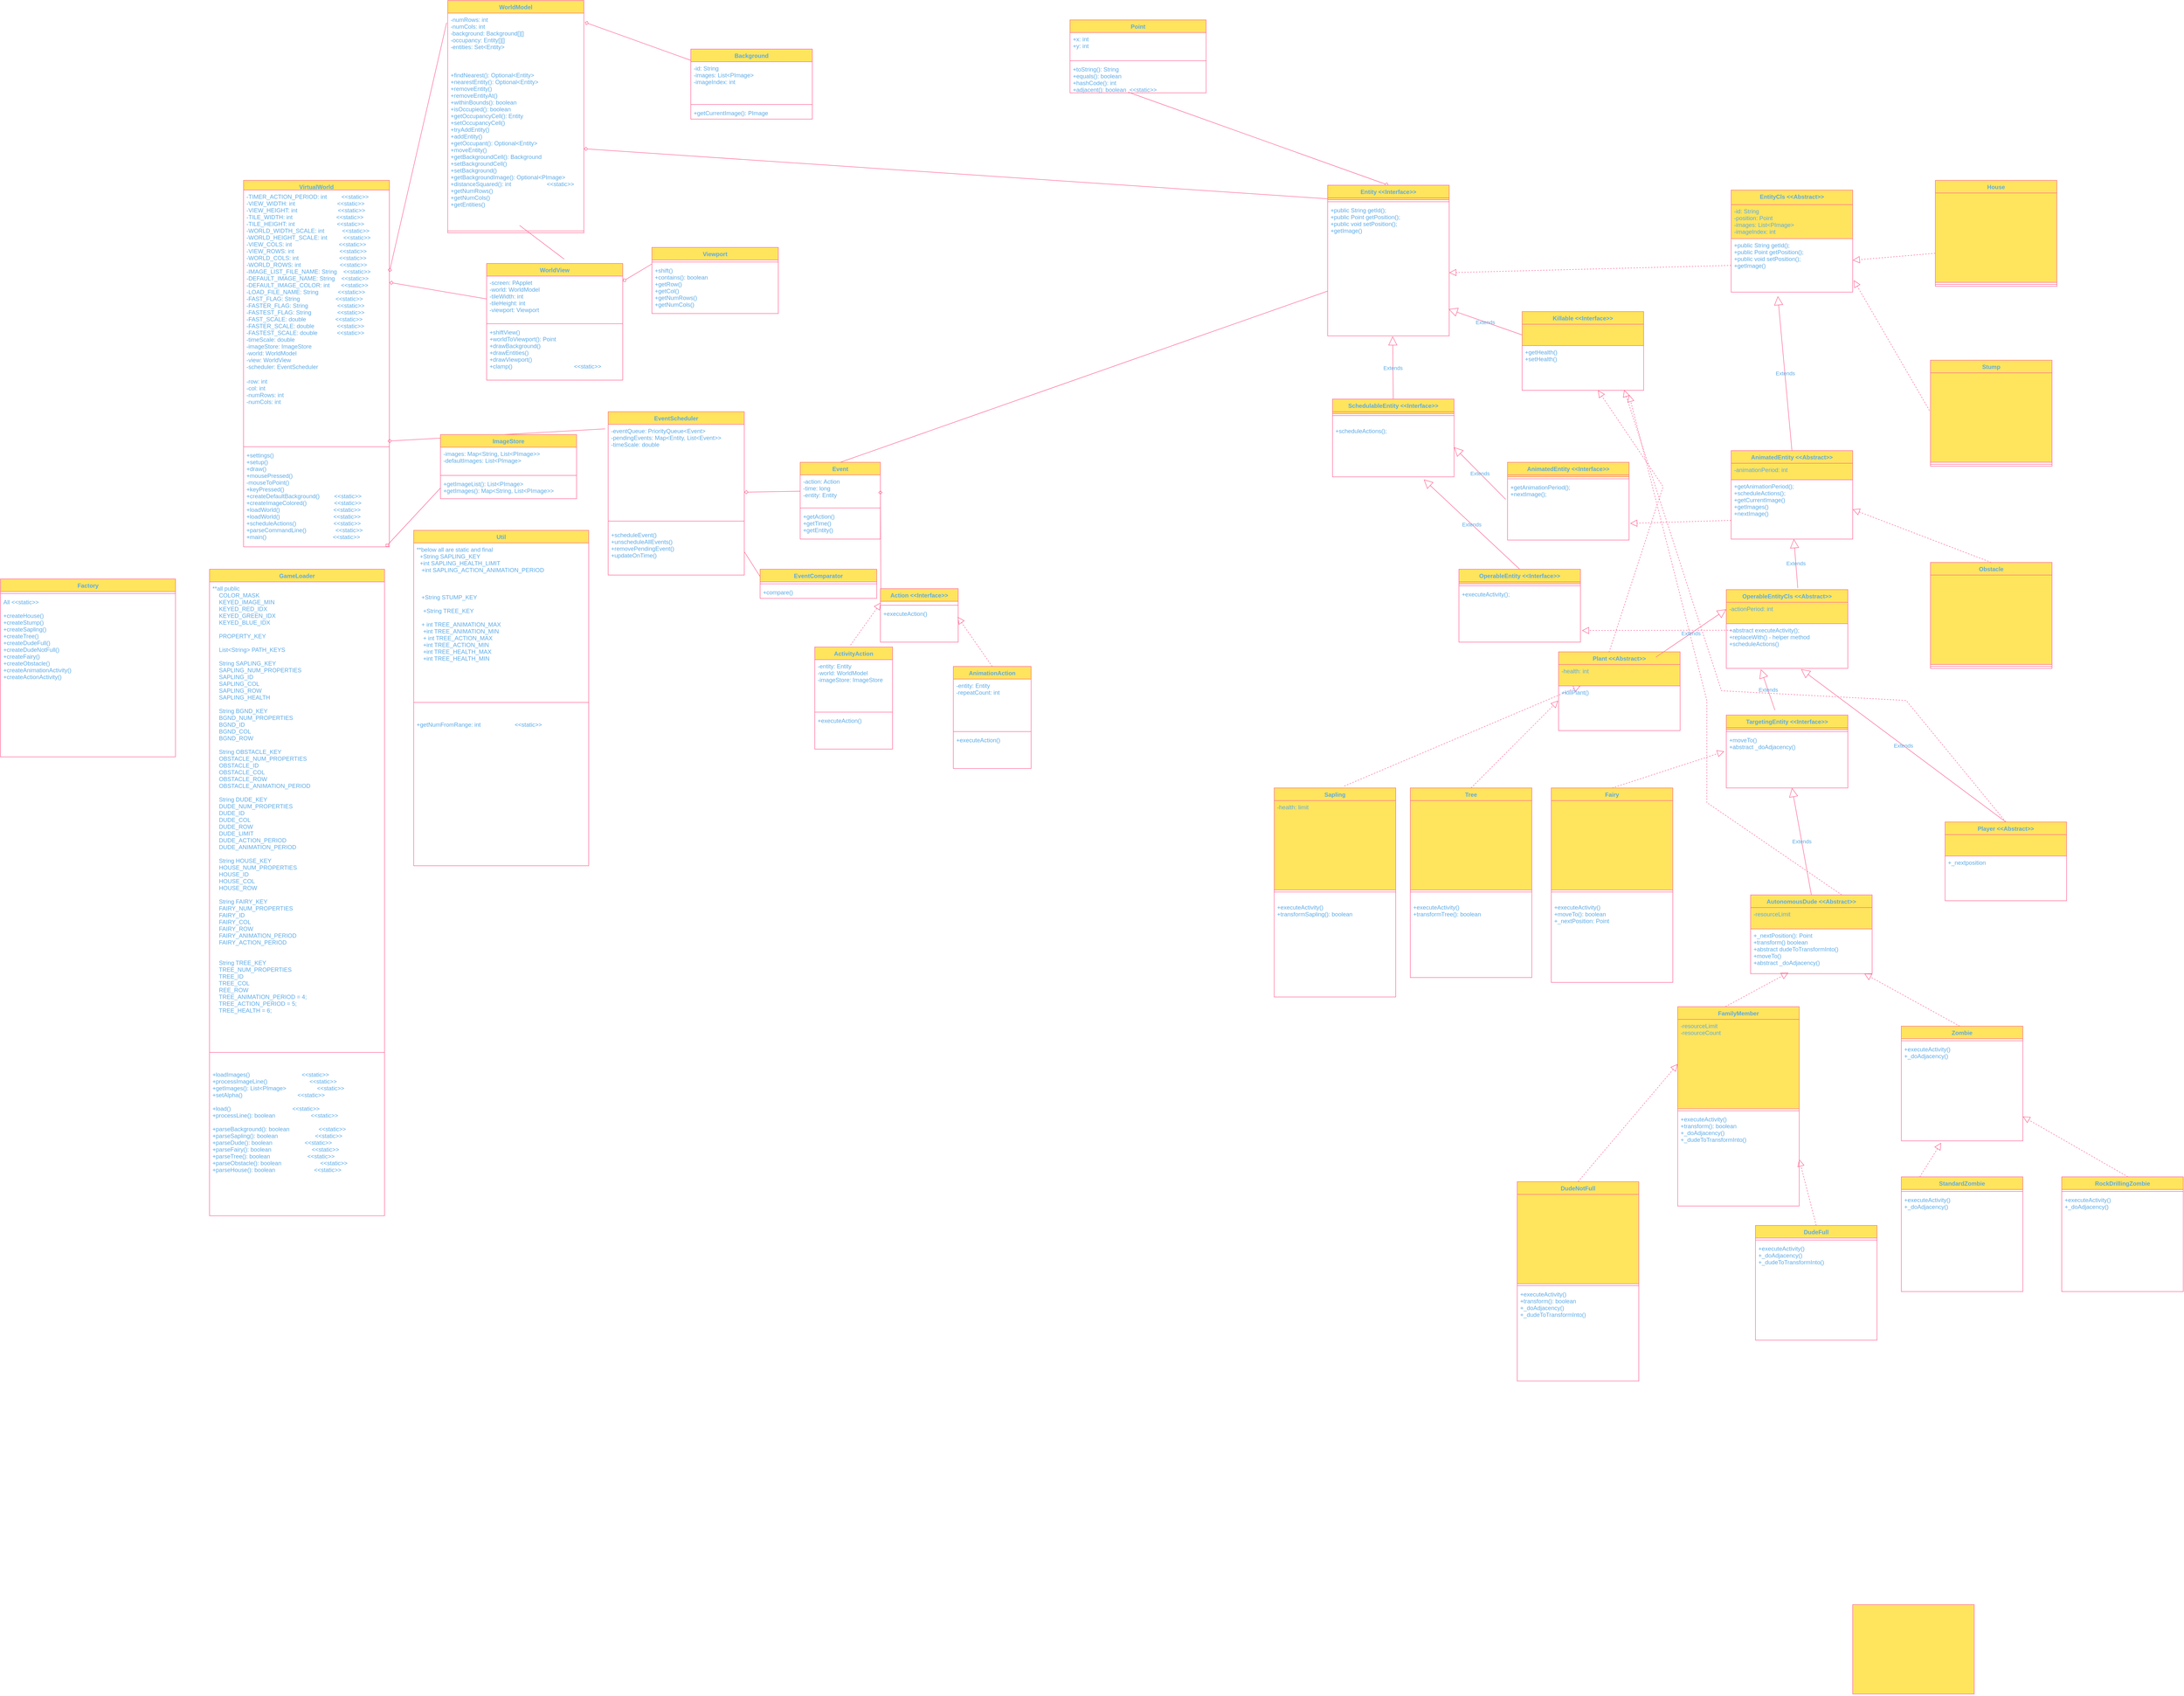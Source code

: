 <mxfile version="15.5.4" type="embed"><diagram id="Yo6Zvny2ZRX3JAPKxXua" name="Page 2"><mxGraphModel dx="2647" dy="2061" grid="1" gridSize="10" guides="1" tooltips="1" connect="1" arrows="1" fold="1" page="1" pageScale="1" pageWidth="850" pageHeight="1100" math="0" shadow="0"><root><mxCell id="0"/><mxCell id="1" parent="0"/><mxCell id="8I9pphBKhg92I5GMk5e_-31" value="" style="graphMlID=e0;endArrow=none;strokeColor=#FF6392;strokeWidth=1.0;startArrow=diamond;startFill=0;endFill=1;exitX=1;exitY=0.25;exitDx=0;exitDy=0;fontColor=#5AA9E6;entryX=-0.008;entryY=-0.286;entryDx=0;entryDy=0;entryPerimeter=0;labelBackgroundColor=none;" parent="1" source="8I9pphBKhg92I5GMk5e_-50" target="8I9pphBKhg92I5GMk5e_-57" edge="1"><mxGeometry relative="1" as="geometry"/></mxCell><mxCell id="8I9pphBKhg92I5GMk5e_-32" value="" style="graphMlID=e1;endArrow=none;strokeColor=#FF6392;strokeWidth=1.0;startArrow=diamond;startFill=0;endFill=1;exitX=1;exitY=0.5;exitDx=0;exitDy=0;fontColor=#5AA9E6;entryX=0;entryY=0.5;entryDx=0;entryDy=0;labelBackgroundColor=none;" parent="1" source="8I9pphBKhg92I5GMk5e_-51" target="8I9pphBKhg92I5GMk5e_-61" edge="1"><mxGeometry relative="1" as="geometry"/></mxCell><mxCell id="8I9pphBKhg92I5GMk5e_-33" value="" style="graphMlID=e2;endArrow=none;strokeColor=#FF6392;strokeWidth=1.0;startArrow=diamond;startFill=0;endFill=1;fontColor=#5AA9E6;entryX=0;entryY=0.25;entryDx=0;entryDy=0;labelBackgroundColor=none;" parent="1" source="8I9pphBKhg92I5GMk5e_-60" target="8I9pphBKhg92I5GMk5e_-89" edge="1"><mxGeometry relative="1" as="geometry"><mxPoint x="648" y="240" as="sourcePoint"/></mxGeometry></mxCell><mxCell id="8I9pphBKhg92I5GMk5e_-34" value="" style="graphMlID=e3;endArrow=none;strokeColor=#FF6392;strokeWidth=1.0;startArrow=diamond;startFill=0;endFill=1;exitX=0.988;exitY=-0.077;exitDx=0;exitDy=0;exitPerimeter=0;fontColor=#5AA9E6;entryX=-0.023;entryY=0.105;entryDx=0;entryDy=0;entryPerimeter=0;labelBackgroundColor=none;" parent="1" source="8I9pphBKhg92I5GMk5e_-53" target="8I9pphBKhg92I5GMk5e_-64" edge="1"><mxGeometry relative="1" as="geometry"><mxPoint x="840" y="580" as="targetPoint"/></mxGeometry></mxCell><mxCell id="8I9pphBKhg92I5GMk5e_-35" value="" style="graphMlID=e4;endArrow=none;strokeColor=#FF6392;strokeWidth=1.0;startArrow=diamond;startFill=0;endFill=1;exitX=0.975;exitY=1;exitDx=0;exitDy=0;exitPerimeter=0;fontColor=#5AA9E6;entryX=0;entryY=0.5;entryDx=0;entryDy=0;labelBackgroundColor=none;" parent="1" source="8I9pphBKhg92I5GMk5e_-53" target="8I9pphBKhg92I5GMk5e_-71" edge="1"><mxGeometry relative="1" as="geometry"/></mxCell><mxCell id="8I9pphBKhg92I5GMk5e_-36" value="" style="graphMlID=e5;endArrow=none;strokeColor=#FF6392;strokeWidth=1.0;startArrow=diamond;startFill=0;endFill=1;fontColor=#5AA9E6;exitX=1.007;exitY=0.165;exitDx=0;exitDy=0;exitPerimeter=0;labelBackgroundColor=none;" parent="1" source="8I9pphBKhg92I5GMk5e_-55" target="8I9pphBKhg92I5GMk5e_-82" edge="1"><mxGeometry relative="1" as="geometry"/></mxCell><mxCell id="8I9pphBKhg92I5GMk5e_-37" value="" style="graphMlID=e6;endArrow=none;strokeColor=#FF6392;strokeWidth=1.0;startArrow=diamond;startFill=0;endFill=1;fontColor=#5AA9E6;labelBackgroundColor=none;" parent="1" source="8I9pphBKhg92I5GMk5e_-64" target="8I9pphBKhg92I5GMk5e_-97" edge="1"><mxGeometry relative="1" as="geometry"/></mxCell><mxCell id="8I9pphBKhg92I5GMk5e_-38" value="" style="graphMlID=e7;endArrow=none;strokeColor=#FF6392;strokeWidth=1.0;startArrow=none;startFill=1;endFill=1;fontColor=#5AA9E6;entryX=0;entryY=0.25;entryDx=0;entryDy=0;exitX=1;exitY=0.5;exitDx=0;exitDy=0;labelBackgroundColor=none;" parent="1" source="8I9pphBKhg92I5GMk5e_-67" target="8I9pphBKhg92I5GMk5e_-72" edge="1"><mxGeometry relative="1" as="geometry"/></mxCell><mxCell id="8I9pphBKhg92I5GMk5e_-39" value="" style="graphMlID=e8;endArrow=none;strokeColor=#FF6392;strokeWidth=1.0;startArrow=diamond;startFill=0;endFill=1;fontColor=#5AA9E6;exitX=1;exitY=0.5;exitDx=0;exitDy=0;entryX=0;entryY=0.5;entryDx=0;entryDy=0;labelBackgroundColor=none;" parent="1" source="8I9pphBKhg92I5GMk5e_-57" target="8I9pphBKhg92I5GMk5e_-86" edge="1"><mxGeometry relative="1" as="geometry"><mxPoint x="710" y="80" as="sourcePoint"/></mxGeometry></mxCell><mxCell id="8I9pphBKhg92I5GMk5e_-40" value="" style="graphMlID=e9;endArrow=none;strokeColor=#FF6392;strokeWidth=1.0;startArrow=diamond;startFill=0;endFill=1;fontColor=#5AA9E6;entryX=0.428;entryY=0.978;entryDx=0;entryDy=0;entryPerimeter=0;exitX=0.5;exitY=0;exitDx=0;exitDy=0;labelBackgroundColor=none;" parent="1" source="8I9pphBKhg92I5GMk5e_-85" target="8I9pphBKhg92I5GMk5e_-107" edge="1"><mxGeometry relative="1" as="geometry"><mxPoint x="1810" y="570" as="sourcePoint"/></mxGeometry></mxCell><mxCell id="8I9pphBKhg92I5GMk5e_-42" value="" style="graphMlID=e11;endArrow=none;strokeColor=#FF6392;strokeWidth=1.0;startArrow=diamond;startFill=0;endFill=1;fontColor=#5AA9E6;exitX=1;exitY=0.5;exitDx=0;exitDy=0;entryX=0.006;entryY=0.178;entryDx=0;entryDy=0;entryPerimeter=0;labelBackgroundColor=none;" parent="1" source="8I9pphBKhg92I5GMk5e_-97" target="8I9pphBKhg92I5GMk5e_-109" edge="1"><mxGeometry relative="1" as="geometry"/></mxCell><mxCell id="8I9pphBKhg92I5GMk5e_-44" value="" style="graphMlID=e13;endArrow=none;strokeColor=#FF6392;strokeWidth=1.0;startArrow=none;startFill=1;endFill=1;fontColor=#5AA9E6;entryX=0.528;entryY=0.978;entryDx=0;entryDy=0;entryPerimeter=0;exitX=0.57;exitY=-0.037;exitDx=0;exitDy=0;exitPerimeter=0;labelBackgroundColor=none;" parent="1" source="8I9pphBKhg92I5GMk5e_-60" target="8I9pphBKhg92I5GMk5e_-57" edge="1"><mxGeometry relative="1" as="geometry"/></mxCell><mxCell id="8I9pphBKhg92I5GMk5e_-45" value="" style="graphMlID=e14;endArrow=none;strokeColor=#FF6392;strokeWidth=1.0;startArrow=none;startFill=1;endFill=1;fontColor=#5AA9E6;exitX=0.5;exitY=0;exitDx=0;exitDy=0;labelBackgroundColor=none;" parent="1" source="8I9pphBKhg92I5GMk5e_-96" target="8I9pphBKhg92I5GMk5e_-88" edge="1"><mxGeometry relative="1" as="geometry"><mxPoint x="1177.699" y="279.661" as="targetPoint"/></mxGeometry></mxCell><mxCell id="8I9pphBKhg92I5GMk5e_-50" value="VirtualWorld" style="swimlane;fontStyle=1;align=center;verticalAlign=top;childLayout=stackLayout;horizontal=1;startSize=20;horizontalStack=0;resizeParent=1;resizeParentMax=0;resizeLast=0;collapsible=1;marginBottom=0;hachureGap=4;pointerEvents=0;fillColor=#FFE45E;strokeColor=#FF6392;fontColor=#5AA9E6;labelBackgroundColor=none;" parent="1" vertex="1"><mxGeometry x="20" y="150" width="300" height="754" as="geometry"/></mxCell><mxCell id="8I9pphBKhg92I5GMk5e_-51" value="-TIMER_ACTION_PERIOD: int         &lt;&lt;static&gt;&gt;&#10;-VIEW_WIDTH: int                          &lt;&lt;static&gt;&gt;&#10;-VIEW_HEIGHT: int                         &lt;&lt;static&gt;&gt;&#10;-TILE_WIDTH: int                           &lt;&lt;static&gt;&gt;&#10;-TILE_HEIGHT: int                          &lt;&lt;static&gt;&gt;&#10;-WORLD_WIDTH_SCALE: int           &lt;&lt;static&gt;&gt;&#10;-WORLD_HEIGHT_SCALE: int          &lt;&lt;static&gt;&gt;&#10;-VIEW_COLS: int                             &lt;&lt;static&gt;&gt;&#10;-VIEW_ROWS: int                            &lt;&lt;static&gt;&gt;&#10;-WORLD_COLS: int                         &lt;&lt;static&gt;&gt;&#10;-WORLD_ROWS: int                        &lt;&lt;static&gt;&gt;&#10;-IMAGE_LIST_FILE_NAME: String    &lt;&lt;static&gt;&gt;&#10;-DEFAULT_IMAGE_NAME: String    &lt;&lt;static&gt;&gt;&#10;-DEFAULT_IMAGE_COLOR: int       &lt;&lt;static&gt;&gt;&#10;-LOAD_FILE_NAME: String            &lt;&lt;static&gt;&gt;&#10;-FAST_FLAG: String                      &lt;&lt;static&gt;&gt;&#10;-FASTER_FLAG: String                  &lt;&lt;static&gt;&gt;&#10;-FASTEST_FLAG: String                &lt;&lt;static&gt;&gt;&#10;-FAST_SCALE: double                  &lt;&lt;static&gt;&gt;&#10;-FASTER_SCALE: double              &lt;&lt;static&gt;&gt;&#10;-FASTEST_SCALE: double            &lt;&lt;static&gt;&gt;&#10;-timeScale: double&#10;-imageStore: ImageStore&#10;-world: WorldModel&#10;-view: WorldView&#10;-scheduler: EventScheduler" style="text;strokeColor=none;fillColor=none;align=left;verticalAlign=top;spacingLeft=4;spacingRight=4;overflow=hidden;rotatable=0;points=[[0,0.5],[1,0.5]];portConstraint=eastwest;fontColor=#5AA9E6;labelBackgroundColor=none;" parent="8I9pphBKhg92I5GMk5e_-50" vertex="1"><mxGeometry y="20" width="300" height="380" as="geometry"/></mxCell><mxCell id="8I9pphBKhg92I5GMk5e_-90" value="-row: int&#10;-col: int&#10;-numRows: int&#10;-numCols: int        &#10;   &#10;    " style="text;strokeColor=none;fillColor=none;align=left;verticalAlign=top;spacingLeft=4;spacingRight=4;overflow=hidden;rotatable=0;points=[[0,0.5],[1,0.5]];portConstraint=eastwest;fontColor=#5AA9E6;labelBackgroundColor=none;" parent="8I9pphBKhg92I5GMk5e_-50" vertex="1"><mxGeometry y="400" width="300" height="144" as="geometry"/></mxCell><mxCell id="8I9pphBKhg92I5GMk5e_-52" value="" style="line;strokeWidth=1;fillColor=none;align=left;verticalAlign=middle;spacingTop=-1;spacingLeft=3;spacingRight=3;rotatable=0;labelPosition=right;points=[];portConstraint=eastwest;strokeColor=#FF6392;fontColor=#5AA9E6;labelBackgroundColor=none;" parent="8I9pphBKhg92I5GMk5e_-50" vertex="1"><mxGeometry y="544" width="300" height="8" as="geometry"/></mxCell><mxCell id="8I9pphBKhg92I5GMk5e_-53" value="+settings()&#10;+setup()&#10;+draw()&#10;+mousePressed()&#10;-mouseToPoint()&#10;+keyPressed()&#10;+createDefaultBackground()         &lt;&lt;static&gt;&gt;&#10;+createImageColored()                 &lt;&lt;static&gt;&gt;&#10;+loadWorld()                                 &lt;&lt;static&gt;&gt;&#10;+loadWorld()                                 &lt;&lt;static&gt;&gt;&#10;+scheduleActions()                       &lt;&lt;static&gt;&gt;&#10;+parseCommandLine()                  &lt;&lt;static&gt;&gt;&#10;+main()                                         &lt;&lt;static&gt;&gt;" style="text;strokeColor=none;fillColor=none;align=left;verticalAlign=top;spacingLeft=4;spacingRight=4;overflow=hidden;rotatable=0;points=[[0,0.5],[1,0.5]];portConstraint=eastwest;fontColor=#5AA9E6;labelBackgroundColor=none;" parent="8I9pphBKhg92I5GMk5e_-50" vertex="1"><mxGeometry y="552" width="300" height="202" as="geometry"/></mxCell><mxCell id="8I9pphBKhg92I5GMk5e_-54" value="WorldModel" style="swimlane;fontStyle=1;align=center;verticalAlign=top;childLayout=stackLayout;horizontal=1;startSize=26;horizontalStack=0;resizeParent=1;resizeParentMax=0;resizeLast=0;collapsible=1;marginBottom=0;hachureGap=4;pointerEvents=0;sketch=0;fontColor=#5AA9E6;strokeColor=#FF6392;fillColor=#FFE45E;labelBackgroundColor=none;" parent="1" vertex="1"><mxGeometry x="440" y="-220" width="280" height="478" as="geometry"/></mxCell><mxCell id="8I9pphBKhg92I5GMk5e_-55" value="-numRows: int&#10;-numCols: int&#10;-background: Background[][]&#10;-occupancy: Entity[][]&#10;-entities: Set&lt;Entity&gt;&#10;&#10;   &#10;                       &#10;        &#10;                                                                                            " style="text;strokeColor=none;fillColor=none;align=left;verticalAlign=top;spacingLeft=4;spacingRight=4;overflow=hidden;rotatable=0;points=[[0,0.5],[1,0.5]];portConstraint=eastwest;fontColor=#5AA9E6;labelBackgroundColor=none;" parent="8I9pphBKhg92I5GMk5e_-54" vertex="1"><mxGeometry y="26" width="280" height="114" as="geometry"/></mxCell><mxCell id="8I9pphBKhg92I5GMk5e_-57" value="+findNearest(): Optional&lt;Entity&gt;&#10;+nearestEntity(): Optional&lt;Entity&gt; &#10;+removeEntity()&#10;+removeEntityAt()&#10;+withinBounds(): boolean&#10;+isOccupied(): boolean &#10;+getOccupancyCell(): Entity       &#10;+setOccupancyCell() &#10;+tryAddEntity()      &#10;+addEntity()&#10;+getOccupant(): Optional&lt;Entity&gt;     &#10;+moveEntity() &#10;+getBackgroundCell(): Background &#10;+setBackgroundCell()   &#10;+setBackground()&#10;+getBackgroundImage(): Optional&lt;PImage&gt;&#10;+distanceSquared(): int                      &lt;&lt;static&gt;&gt;&#10;+getNumRows()&#10;+getNumCols()&#10;+getEntities()&#10;        &#10;      " style="text;strokeColor=none;fillColor=none;align=left;verticalAlign=top;spacingLeft=4;spacingRight=4;overflow=hidden;rotatable=0;points=[[0,0.5],[1,0.5]];portConstraint=eastwest;fontColor=#5AA9E6;labelBackgroundColor=none;" parent="8I9pphBKhg92I5GMk5e_-54" vertex="1"><mxGeometry y="140" width="280" height="330" as="geometry"/></mxCell><mxCell id="8I9pphBKhg92I5GMk5e_-56" value="" style="line;strokeWidth=1;fillColor=none;align=left;verticalAlign=middle;spacingTop=-1;spacingLeft=3;spacingRight=3;rotatable=0;labelPosition=right;points=[];portConstraint=eastwest;strokeColor=#FF6392;fontColor=#5AA9E6;labelBackgroundColor=none;" parent="8I9pphBKhg92I5GMk5e_-54" vertex="1"><mxGeometry y="470" width="280" height="8" as="geometry"/></mxCell><mxCell id="8I9pphBKhg92I5GMk5e_-60" value="WorldView" style="swimlane;fontStyle=1;align=center;verticalAlign=top;childLayout=stackLayout;horizontal=1;startSize=26;horizontalStack=0;resizeParent=1;resizeParentMax=0;resizeLast=0;collapsible=1;marginBottom=0;hachureGap=4;pointerEvents=0;sketch=0;fontColor=#5AA9E6;strokeColor=#FF6392;fillColor=#FFE45E;labelBackgroundColor=none;" parent="1" vertex="1"><mxGeometry x="520" y="321" width="280" height="240" as="geometry"/></mxCell><mxCell id="8I9pphBKhg92I5GMk5e_-61" value="-screen: PApplet&#10;-world: WorldModel&#10;-tileWidth: int&#10;-tileHeight: int&#10;-viewport: Viewport&#10;&#10;           &#10;                              &#10;        &#10;                              " style="text;strokeColor=none;fillColor=none;align=left;verticalAlign=top;spacingLeft=4;spacingRight=4;overflow=hidden;rotatable=0;points=[[0,0.5],[1,0.5]];portConstraint=eastwest;fontColor=#5AA9E6;labelBackgroundColor=none;" parent="8I9pphBKhg92I5GMk5e_-60" vertex="1"><mxGeometry y="26" width="280" height="94" as="geometry"/></mxCell><mxCell id="8I9pphBKhg92I5GMk5e_-62" value="" style="line;strokeWidth=1;fillColor=none;align=left;verticalAlign=middle;spacingTop=-1;spacingLeft=3;spacingRight=3;rotatable=0;labelPosition=right;points=[];portConstraint=eastwest;strokeColor=#FF6392;fontColor=#5AA9E6;labelBackgroundColor=none;" parent="8I9pphBKhg92I5GMk5e_-60" vertex="1"><mxGeometry y="120" width="280" height="8" as="geometry"/></mxCell><mxCell id="8I9pphBKhg92I5GMk5e_-63" value="+shiftView() &#10;+worldToViewport(): Point &#10;+drawBackground()&#10;+drawEntities()               &#10;+drawViewport() &#10;+clamp()                                      &lt;&lt;static&gt;&gt;&#10;                                                  " style="text;strokeColor=none;fillColor=none;align=left;verticalAlign=top;spacingLeft=4;spacingRight=4;overflow=hidden;rotatable=0;points=[[0,0.5],[1,0.5]];portConstraint=eastwest;fontColor=#5AA9E6;labelBackgroundColor=none;" parent="8I9pphBKhg92I5GMk5e_-60" vertex="1"><mxGeometry y="128" width="280" height="112" as="geometry"/></mxCell><mxCell id="8I9pphBKhg92I5GMk5e_-64" value="EventScheduler" style="swimlane;fontStyle=1;align=center;verticalAlign=top;childLayout=stackLayout;horizontal=1;startSize=26;horizontalStack=0;resizeParent=1;resizeParentMax=0;resizeLast=0;collapsible=1;marginBottom=0;hachureGap=4;pointerEvents=0;sketch=0;fontColor=#5AA9E6;strokeColor=#FF6392;fillColor=#FFE45E;labelBackgroundColor=none;" parent="1" vertex="1"><mxGeometry x="770" y="626" width="280" height="336" as="geometry"/></mxCell><mxCell id="8I9pphBKhg92I5GMk5e_-65" value="-eventQueue: PriorityQueue&lt;Event&gt;&#10;-pendingEvents: Map&lt;Entity, List&lt;Event&gt;&gt;&#10;-timeScale: double&#10;&#10;&#10;&#10;&#10;                    &#10;" style="text;strokeColor=none;fillColor=none;align=left;verticalAlign=top;spacingLeft=4;spacingRight=4;overflow=hidden;rotatable=0;points=[[0,0.5],[1,0.5]];portConstraint=eastwest;fontColor=#5AA9E6;labelBackgroundColor=none;" parent="8I9pphBKhg92I5GMk5e_-64" vertex="1"><mxGeometry y="26" width="280" height="184" as="geometry"/></mxCell><mxCell id="8I9pphBKhg92I5GMk5e_-66" value="" style="line;strokeWidth=1;fillColor=none;align=left;verticalAlign=middle;spacingTop=-1;spacingLeft=3;spacingRight=3;rotatable=0;labelPosition=right;points=[];portConstraint=eastwest;strokeColor=#FF6392;fontColor=#5AA9E6;labelBackgroundColor=none;" parent="8I9pphBKhg92I5GMk5e_-64" vertex="1"><mxGeometry y="210" width="280" height="30" as="geometry"/></mxCell><mxCell id="8I9pphBKhg92I5GMk5e_-67" value="+scheduleEvent()&#10;+unscheduleAllEvents()             &#10;+removePendingEvent()                 &#10;+updateOnTime()                 " style="text;strokeColor=none;fillColor=none;align=left;verticalAlign=top;spacingLeft=4;spacingRight=4;overflow=hidden;rotatable=0;points=[[0,0.5],[1,0.5]];portConstraint=eastwest;fontColor=#5AA9E6;labelBackgroundColor=none;" parent="8I9pphBKhg92I5GMk5e_-64" vertex="1"><mxGeometry y="240" width="280" height="96" as="geometry"/></mxCell><mxCell id="8I9pphBKhg92I5GMk5e_-68" value="ImageStore" style="swimlane;fontStyle=1;align=center;verticalAlign=top;childLayout=stackLayout;horizontal=1;startSize=26;horizontalStack=0;resizeParent=1;resizeParentMax=0;resizeLast=0;collapsible=1;marginBottom=0;hachureGap=4;pointerEvents=0;sketch=0;fontColor=#5AA9E6;strokeColor=#FF6392;fillColor=#FFE45E;labelBackgroundColor=none;" parent="1" vertex="1"><mxGeometry x="425" y="673" width="280" height="132" as="geometry"/></mxCell><mxCell id="8I9pphBKhg92I5GMk5e_-69" value="-images: Map&lt;String, List&lt;PImage&gt;&gt;&#10;-defaultImages: List&lt;PImage&gt;" style="text;strokeColor=none;fillColor=none;align=left;verticalAlign=top;spacingLeft=4;spacingRight=4;overflow=hidden;rotatable=0;points=[[0,0.5],[1,0.5]];portConstraint=eastwest;fontColor=#5AA9E6;labelBackgroundColor=none;" parent="8I9pphBKhg92I5GMk5e_-68" vertex="1"><mxGeometry y="26" width="280" height="54" as="geometry"/></mxCell><mxCell id="8I9pphBKhg92I5GMk5e_-70" value="" style="line;strokeWidth=1;fillColor=none;align=left;verticalAlign=middle;spacingTop=-1;spacingLeft=3;spacingRight=3;rotatable=0;labelPosition=right;points=[];portConstraint=eastwest;strokeColor=#FF6392;fontColor=#5AA9E6;labelBackgroundColor=none;" parent="8I9pphBKhg92I5GMk5e_-68" vertex="1"><mxGeometry y="80" width="280" height="8" as="geometry"/></mxCell><mxCell id="8I9pphBKhg92I5GMk5e_-71" value="+getImageList(): List&lt;PImage&gt;  &#10;+getImages(): Map&lt;String, List&lt;PImage&gt;&gt;      " style="text;strokeColor=none;fillColor=none;align=left;verticalAlign=top;spacingLeft=4;spacingRight=4;overflow=hidden;rotatable=0;points=[[0,0.5],[1,0.5]];portConstraint=eastwest;fontColor=#5AA9E6;labelBackgroundColor=none;" parent="8I9pphBKhg92I5GMk5e_-68" vertex="1"><mxGeometry y="88" width="280" height="44" as="geometry"/></mxCell><mxCell id="8I9pphBKhg92I5GMk5e_-72" value="EventComparator" style="swimlane;fontStyle=1;align=center;verticalAlign=top;childLayout=stackLayout;horizontal=1;startSize=26;horizontalStack=0;resizeParent=1;resizeParentMax=0;resizeLast=0;collapsible=1;marginBottom=0;hachureGap=4;pointerEvents=0;sketch=0;fontColor=#5AA9E6;strokeColor=#FF6392;fillColor=#FFE45E;labelBackgroundColor=none;" parent="1" vertex="1"><mxGeometry x="1082.5" y="950" width="240" height="60" as="geometry"/></mxCell><mxCell id="8I9pphBKhg92I5GMk5e_-74" value="" style="line;strokeWidth=1;fillColor=none;align=left;verticalAlign=middle;spacingTop=-1;spacingLeft=3;spacingRight=3;rotatable=0;labelPosition=right;points=[];portConstraint=eastwest;strokeColor=#FF6392;fontColor=#5AA9E6;labelBackgroundColor=none;" parent="8I9pphBKhg92I5GMk5e_-72" vertex="1"><mxGeometry y="26" width="240" height="8" as="geometry"/></mxCell><mxCell id="8I9pphBKhg92I5GMk5e_-75" value="+compare()" style="text;strokeColor=none;fillColor=none;align=left;verticalAlign=top;spacingLeft=4;spacingRight=4;overflow=hidden;rotatable=0;points=[[0,0.5],[1,0.5]];portConstraint=eastwest;fontColor=#5AA9E6;labelBackgroundColor=none;" parent="8I9pphBKhg92I5GMk5e_-72" vertex="1"><mxGeometry y="34" width="240" height="26" as="geometry"/></mxCell><mxCell id="8I9pphBKhg92I5GMk5e_-77" value="Util" style="swimlane;fontStyle=1;align=center;verticalAlign=top;childLayout=stackLayout;horizontal=1;startSize=26;horizontalStack=0;resizeParent=1;resizeParentMax=0;resizeLast=0;collapsible=1;marginBottom=0;hachureGap=4;pointerEvents=0;sketch=0;fontColor=#5AA9E6;strokeColor=#FF6392;fillColor=#FFE45E;labelBackgroundColor=none;" parent="1" vertex="1"><mxGeometry x="370" y="870" width="360" height="690" as="geometry"/></mxCell><mxCell id="8I9pphBKhg92I5GMk5e_-78" value="**below all are static and final&#10;  +String SAPLING_KEY &#10;  +int SAPLING_HEALTH_LIMIT &#10;   +int SAPLING_ACTION_ANIMATION_PERIOD&#10;&#10;    &#10;&#10;   +String STUMP_KEY &#10;&#10;    +String TREE_KEY &#10;&#10;   + int TREE_ANIMATION_MAX &#10;    +int TREE_ANIMATION_MIN &#10;    + int TREE_ACTION_MAX &#10;    +int TREE_ACTION_MIN &#10;    +int TREE_HEALTH_MAX&#10;    +int TREE_HEALTH_MIN " style="text;strokeColor=none;fillColor=none;align=left;verticalAlign=top;spacingLeft=4;spacingRight=4;overflow=hidden;rotatable=0;points=[[0,0.5],[1,0.5]];portConstraint=eastwest;fontColor=#5AA9E6;labelBackgroundColor=none;" parent="8I9pphBKhg92I5GMk5e_-77" vertex="1"><mxGeometry y="26" width="360" height="324" as="geometry"/></mxCell><mxCell id="8I9pphBKhg92I5GMk5e_-79" value="" style="line;strokeWidth=1;fillColor=none;align=left;verticalAlign=middle;spacingTop=-1;spacingLeft=3;spacingRight=3;rotatable=0;labelPosition=right;points=[];portConstraint=eastwest;strokeColor=#FF6392;fontColor=#5AA9E6;labelBackgroundColor=none;" parent="8I9pphBKhg92I5GMk5e_-77" vertex="1"><mxGeometry y="350" width="360" height="8" as="geometry"/></mxCell><mxCell id="8I9pphBKhg92I5GMk5e_-80" value="&#10;&#10;+getNumFromRange: int                     &lt;&lt;static&gt;&gt;&#10;&#10;&#10;&#10;&#10;&#10;" style="text;strokeColor=none;fillColor=none;align=left;verticalAlign=top;spacingLeft=4;spacingRight=4;overflow=hidden;rotatable=0;points=[[0,0.5],[1,0.5]];portConstraint=eastwest;fontColor=#5AA9E6;labelBackgroundColor=none;" parent="8I9pphBKhg92I5GMk5e_-77" vertex="1"><mxGeometry y="358" width="360" height="332" as="geometry"/></mxCell><mxCell id="8I9pphBKhg92I5GMk5e_-81" value="Background" style="swimlane;fontStyle=1;align=center;verticalAlign=top;childLayout=stackLayout;horizontal=1;startSize=26;horizontalStack=0;resizeParent=1;resizeParentMax=0;resizeLast=0;collapsible=1;marginBottom=0;hachureGap=4;pointerEvents=0;sketch=0;fontColor=#5AA9E6;strokeColor=#FF6392;fillColor=#FFE45E;labelBackgroundColor=none;" parent="1" vertex="1"><mxGeometry x="940" y="-120" width="250" height="144" as="geometry"/></mxCell><mxCell id="8I9pphBKhg92I5GMk5e_-82" value="-id: String&#10;-images: List&lt;PImage&gt;&#10;-imageIndex: int&#10;" style="text;strokeColor=none;fillColor=none;align=left;verticalAlign=top;spacingLeft=4;spacingRight=4;overflow=hidden;rotatable=0;points=[[0,0.5],[1,0.5]];portConstraint=eastwest;fontColor=#5AA9E6;labelBackgroundColor=none;" parent="8I9pphBKhg92I5GMk5e_-81" vertex="1"><mxGeometry y="26" width="250" height="84" as="geometry"/></mxCell><mxCell id="8I9pphBKhg92I5GMk5e_-83" value="" style="line;strokeWidth=1;fillColor=none;align=left;verticalAlign=middle;spacingTop=-1;spacingLeft=3;spacingRight=3;rotatable=0;labelPosition=right;points=[];portConstraint=eastwest;fontColor=#5AA9E6;labelBackgroundColor=none;strokeColor=#FF6392;" parent="8I9pphBKhg92I5GMk5e_-81" vertex="1"><mxGeometry y="110" width="250" height="8" as="geometry"/></mxCell><mxCell id="8I9pphBKhg92I5GMk5e_-84" value="+getCurrentImage(): PImage  " style="text;strokeColor=none;fillColor=none;align=left;verticalAlign=top;spacingLeft=4;spacingRight=4;overflow=hidden;rotatable=0;points=[[0,0.5],[1,0.5]];portConstraint=eastwest;fontColor=#5AA9E6;labelBackgroundColor=none;" parent="8I9pphBKhg92I5GMk5e_-81" vertex="1"><mxGeometry y="118" width="250" height="26" as="geometry"/></mxCell><mxCell id="8I9pphBKhg92I5GMk5e_-85" value="Entity &lt;&lt;Interface&gt;&gt;" style="swimlane;fontStyle=1;align=center;verticalAlign=top;childLayout=stackLayout;horizontal=1;startSize=26;horizontalStack=0;resizeParent=1;resizeParentMax=0;resizeLast=0;collapsible=1;marginBottom=0;hachureGap=4;pointerEvents=0;sketch=0;fontColor=#5AA9E6;strokeColor=#FF6392;fillColor=#FFE45E;labelBackgroundColor=none;" parent="1" vertex="1"><mxGeometry x="2250" y="160" width="250" height="310" as="geometry"/></mxCell><mxCell id="8I9pphBKhg92I5GMk5e_-86" value="&#10;&#10;&#10;     " style="text;strokeColor=#FF6392;fillColor=#FFE45E;align=left;verticalAlign=top;spacingLeft=4;spacingRight=4;overflow=hidden;rotatable=0;points=[[0,0.5],[1,0.5]];portConstraint=eastwest;fontStyle=0;fontColor=#5AA9E6;labelBackgroundColor=none;" parent="8I9pphBKhg92I5GMk5e_-85" vertex="1"><mxGeometry y="26" width="250" height="4" as="geometry"/></mxCell><mxCell id="8I9pphBKhg92I5GMk5e_-87" value="" style="line;strokeWidth=1;fillColor=none;align=left;verticalAlign=middle;spacingTop=-1;spacingLeft=3;spacingRight=3;rotatable=0;labelPosition=right;points=[];portConstraint=eastwest;fontColor=#5AA9E6;labelBackgroundColor=none;strokeColor=#FF6392;" parent="8I9pphBKhg92I5GMk5e_-85" vertex="1"><mxGeometry y="30" width="250" height="8" as="geometry"/></mxCell><mxCell id="8I9pphBKhg92I5GMk5e_-88" value="+public String getId();&#10;+public Point getPosition();&#10;+public void setPosition();  &#10;+getImage()&#10;       " style="text;strokeColor=none;fillColor=none;align=left;verticalAlign=top;spacingLeft=4;spacingRight=4;overflow=hidden;rotatable=0;points=[[0,0.5],[1,0.5]];portConstraint=eastwest;fontColor=#5AA9E6;labelBackgroundColor=none;" parent="8I9pphBKhg92I5GMk5e_-85" vertex="1"><mxGeometry y="38" width="250" height="272" as="geometry"/></mxCell><mxCell id="8I9pphBKhg92I5GMk5e_-89" value="Viewport" style="swimlane;fontStyle=1;align=center;verticalAlign=top;childLayout=stackLayout;horizontal=1;startSize=26;horizontalStack=0;resizeParent=1;resizeParentMax=0;resizeLast=0;collapsible=1;marginBottom=0;hachureGap=4;pointerEvents=0;sketch=0;fontColor=#5AA9E6;strokeColor=#FF6392;fillColor=#FFE45E;labelBackgroundColor=none;" parent="1" vertex="1"><mxGeometry x="860" y="288" width="260" height="136" as="geometry"/></mxCell><mxCell id="8I9pphBKhg92I5GMk5e_-91" value="" style="line;strokeWidth=1;fillColor=none;align=left;verticalAlign=middle;spacingTop=-1;spacingLeft=3;spacingRight=3;rotatable=0;labelPosition=right;points=[];portConstraint=eastwest;fontColor=#5AA9E6;labelBackgroundColor=none;strokeColor=#FF6392;" parent="8I9pphBKhg92I5GMk5e_-89" vertex="1"><mxGeometry y="26" width="260" height="8" as="geometry"/></mxCell><mxCell id="8I9pphBKhg92I5GMk5e_-92" value="+shift() &#10;+contains(): boolean&#10;+getRow()&#10;+getCol()&#10;+getNumRows()&#10;+getNumCols()          " style="text;strokeColor=none;fillColor=none;align=left;verticalAlign=top;spacingLeft=4;spacingRight=4;overflow=hidden;rotatable=0;points=[[0,0.5],[1,0.5]];portConstraint=eastwest;fontColor=#5AA9E6;labelBackgroundColor=none;" parent="8I9pphBKhg92I5GMk5e_-89" vertex="1"><mxGeometry y="34" width="260" height="102" as="geometry"/></mxCell><mxCell id="8I9pphBKhg92I5GMk5e_-96" value="Event" style="swimlane;fontStyle=1;align=center;verticalAlign=top;childLayout=stackLayout;horizontal=1;startSize=26;horizontalStack=0;resizeParent=1;resizeParentMax=0;resizeLast=0;collapsible=1;marginBottom=0;hachureGap=4;pointerEvents=0;sketch=0;fontColor=#5AA9E6;strokeColor=#FF6392;fillColor=#FFE45E;labelBackgroundColor=none;" parent="1" vertex="1"><mxGeometry x="1165" y="730" width="165" height="158" as="geometry"/></mxCell><mxCell id="8I9pphBKhg92I5GMk5e_-97" value="-action: Action&#10;-time: long&#10;-entity: Entity" style="text;strokeColor=none;fillColor=none;align=left;verticalAlign=top;spacingLeft=4;spacingRight=4;overflow=hidden;rotatable=0;points=[[0,0.5],[1,0.5]];portConstraint=eastwest;fontColor=#5AA9E6;labelBackgroundColor=none;" parent="8I9pphBKhg92I5GMk5e_-96" vertex="1"><mxGeometry y="26" width="165" height="64" as="geometry"/></mxCell><mxCell id="8I9pphBKhg92I5GMk5e_-98" value="" style="line;strokeWidth=1;fillColor=none;align=left;verticalAlign=middle;spacingTop=-1;spacingLeft=3;spacingRight=3;rotatable=0;labelPosition=right;points=[];portConstraint=eastwest;fontColor=#5AA9E6;labelBackgroundColor=none;strokeColor=#FF6392;" parent="8I9pphBKhg92I5GMk5e_-96" vertex="1"><mxGeometry y="90" width="165" height="8" as="geometry"/></mxCell><mxCell id="8I9pphBKhg92I5GMk5e_-99" value="+getAction()&#10;+getTime()&#10;+getEntity()" style="text;strokeColor=none;fillColor=none;align=left;verticalAlign=top;spacingLeft=4;spacingRight=4;overflow=hidden;rotatable=0;points=[[0,0.5],[1,0.5]];portConstraint=eastwest;fontColor=#5AA9E6;labelBackgroundColor=none;" parent="8I9pphBKhg92I5GMk5e_-96" vertex="1"><mxGeometry y="98" width="165" height="60" as="geometry"/></mxCell><mxCell id="8I9pphBKhg92I5GMk5e_-104" value="Point" style="swimlane;fontStyle=1;align=center;verticalAlign=top;childLayout=stackLayout;horizontal=1;startSize=26;horizontalStack=0;resizeParent=1;resizeParentMax=0;resizeLast=0;collapsible=1;marginBottom=0;hachureGap=4;pointerEvents=0;sketch=0;fontColor=#5AA9E6;strokeColor=#FF6392;fillColor=#FFE45E;labelBackgroundColor=none;" parent="1" vertex="1"><mxGeometry x="1720" y="-180" width="280" height="150" as="geometry"/></mxCell><mxCell id="8I9pphBKhg92I5GMk5e_-105" value="+x: int&#10;+y: int" style="text;strokeColor=none;fillColor=none;align=left;verticalAlign=top;spacingLeft=4;spacingRight=4;overflow=hidden;rotatable=0;points=[[0,0.5],[1,0.5]];portConstraint=eastwest;fontColor=#5AA9E6;labelBackgroundColor=none;" parent="8I9pphBKhg92I5GMk5e_-104" vertex="1"><mxGeometry y="26" width="280" height="54" as="geometry"/></mxCell><mxCell id="8I9pphBKhg92I5GMk5e_-106" value="" style="line;strokeWidth=1;fillColor=none;align=left;verticalAlign=middle;spacingTop=-1;spacingLeft=3;spacingRight=3;rotatable=0;labelPosition=right;points=[];portConstraint=eastwest;fontColor=#5AA9E6;labelBackgroundColor=none;strokeColor=#FF6392;" parent="8I9pphBKhg92I5GMk5e_-104" vertex="1"><mxGeometry y="80" width="280" height="8" as="geometry"/></mxCell><mxCell id="8I9pphBKhg92I5GMk5e_-107" value="+toString(): String&#10;+equals(): boolean&#10;+hashCode(): int&#10;+adjacent(): boolean  &lt;&lt;static&gt;&gt;" style="text;strokeColor=none;fillColor=none;align=left;verticalAlign=top;spacingLeft=4;spacingRight=4;overflow=hidden;rotatable=0;points=[[0,0.5],[1,0.5]];portConstraint=eastwest;labelBackgroundColor=none;fontColor=#5AA9E6;" parent="8I9pphBKhg92I5GMk5e_-104" vertex="1"><mxGeometry y="88" width="280" height="62" as="geometry"/></mxCell><mxCell id="8I9pphBKhg92I5GMk5e_-108" value="Action &lt;&lt;Interface&gt;&gt;" style="swimlane;fontStyle=1;align=center;verticalAlign=top;childLayout=stackLayout;horizontal=1;startSize=26;horizontalStack=0;resizeParent=1;resizeParentMax=0;resizeLast=0;collapsible=1;marginBottom=0;hachureGap=4;pointerEvents=0;sketch=0;fontColor=#5AA9E6;strokeColor=#FF6392;fillColor=#FFE45E;labelBackgroundColor=none;" parent="1" vertex="1"><mxGeometry x="1330" y="990" width="160" height="110" as="geometry"/></mxCell><mxCell id="8I9pphBKhg92I5GMk5e_-109" value="&#10;&#10;                " style="text;strokeColor=none;fillColor=none;align=left;verticalAlign=top;spacingLeft=4;spacingRight=4;overflow=hidden;rotatable=0;points=[[0,0.5],[1,0.5]];portConstraint=eastwest;fontColor=#5AA9E6;labelBackgroundColor=none;" parent="8I9pphBKhg92I5GMk5e_-108" vertex="1"><mxGeometry y="26" width="160" height="4" as="geometry"/></mxCell><mxCell id="8I9pphBKhg92I5GMk5e_-110" value="" style="line;strokeWidth=1;fillColor=none;align=left;verticalAlign=middle;spacingTop=-1;spacingLeft=3;spacingRight=3;rotatable=0;labelPosition=right;points=[];portConstraint=eastwest;fontColor=#5AA9E6;labelBackgroundColor=none;strokeColor=#FF6392;" parent="8I9pphBKhg92I5GMk5e_-108" vertex="1"><mxGeometry y="30" width="160" height="8" as="geometry"/></mxCell><mxCell id="8I9pphBKhg92I5GMk5e_-111" value="+executeAction() &#10;" style="text;strokeColor=none;fillColor=none;align=left;verticalAlign=top;spacingLeft=4;spacingRight=4;overflow=hidden;rotatable=0;points=[[0,0.5],[1,0.5]];portConstraint=eastwest;fontColor=#5AA9E6;labelBackgroundColor=none;" parent="8I9pphBKhg92I5GMk5e_-108" vertex="1"><mxGeometry y="38" width="160" height="72" as="geometry"/></mxCell><mxCell id="g82B2V8gWefZs02d5Zxm-2" value="Sapling" style="swimlane;fontStyle=1;align=center;verticalAlign=top;childLayout=stackLayout;horizontal=1;startSize=26;horizontalStack=0;resizeParent=1;resizeParentMax=0;resizeLast=0;collapsible=1;marginBottom=0;hachureGap=4;pointerEvents=0;sketch=0;fontColor=#5AA9E6;strokeColor=#FF6392;fillColor=#FFE45E;labelBackgroundColor=none;" parent="1" vertex="1"><mxGeometry x="2140" y="1400" width="250" height="430" as="geometry"/></mxCell><mxCell id="g82B2V8gWefZs02d5Zxm-3" value="-health: limit&#10;&#10;&#10;     " style="text;strokeColor=#FF6392;fillColor=#FFE45E;align=left;verticalAlign=top;spacingLeft=4;spacingRight=4;overflow=hidden;rotatable=0;points=[[0,0.5],[1,0.5]];portConstraint=eastwest;fontStyle=0;fontColor=#5AA9E6;labelBackgroundColor=none;" parent="g82B2V8gWefZs02d5Zxm-2" vertex="1"><mxGeometry y="26" width="250" height="184" as="geometry"/></mxCell><mxCell id="g82B2V8gWefZs02d5Zxm-4" value="" style="line;strokeWidth=1;fillColor=none;align=left;verticalAlign=middle;spacingTop=-1;spacingLeft=3;spacingRight=3;rotatable=0;labelPosition=right;points=[];portConstraint=eastwest;fontColor=#5AA9E6;labelBackgroundColor=none;strokeColor=#FF6392;" parent="g82B2V8gWefZs02d5Zxm-2" vertex="1"><mxGeometry y="210" width="250" height="8" as="geometry"/></mxCell><mxCell id="g82B2V8gWefZs02d5Zxm-5" value="  &#10;+executeActivity()  &#10;+transformSapling(): boolean&#10;            &#10;       " style="text;strokeColor=none;fillColor=none;align=left;verticalAlign=top;spacingLeft=4;spacingRight=4;overflow=hidden;rotatable=0;points=[[0,0.5],[1,0.5]];portConstraint=eastwest;fontColor=#5AA9E6;labelBackgroundColor=none;" parent="g82B2V8gWefZs02d5Zxm-2" vertex="1"><mxGeometry y="218" width="250" height="212" as="geometry"/></mxCell><mxCell id="g82B2V8gWefZs02d5Zxm-6" value="Tree" style="swimlane;fontStyle=1;align=center;verticalAlign=top;childLayout=stackLayout;horizontal=1;startSize=26;horizontalStack=0;resizeParent=1;resizeParentMax=0;resizeLast=0;collapsible=1;marginBottom=0;hachureGap=4;pointerEvents=0;sketch=0;fontColor=#5AA9E6;strokeColor=#FF6392;fillColor=#FFE45E;labelBackgroundColor=none;" parent="1" vertex="1"><mxGeometry x="2420" y="1400" width="250" height="390" as="geometry"/></mxCell><mxCell id="g82B2V8gWefZs02d5Zxm-7" value="&#10;&#10;&#10;     " style="text;strokeColor=#FF6392;fillColor=#FFE45E;align=left;verticalAlign=top;spacingLeft=4;spacingRight=4;overflow=hidden;rotatable=0;points=[[0,0.5],[1,0.5]];portConstraint=eastwest;fontStyle=0;fontColor=#5AA9E6;labelBackgroundColor=none;" parent="g82B2V8gWefZs02d5Zxm-6" vertex="1"><mxGeometry y="26" width="250" height="184" as="geometry"/></mxCell><mxCell id="g82B2V8gWefZs02d5Zxm-8" value="" style="line;strokeWidth=1;fillColor=none;align=left;verticalAlign=middle;spacingTop=-1;spacingLeft=3;spacingRight=3;rotatable=0;labelPosition=right;points=[];portConstraint=eastwest;fontColor=#5AA9E6;labelBackgroundColor=none;strokeColor=#FF6392;" parent="g82B2V8gWefZs02d5Zxm-6" vertex="1"><mxGeometry y="210" width="250" height="8" as="geometry"/></mxCell><mxCell id="g82B2V8gWefZs02d5Zxm-9" value=" &#10;+executeActivity()  &#10;+transformTree(): boolean                  &#10;&#10;            &#10;       " style="text;strokeColor=none;fillColor=none;align=left;verticalAlign=top;spacingLeft=4;spacingRight=4;overflow=hidden;rotatable=0;points=[[0,0.5],[1,0.5]];portConstraint=eastwest;fontColor=#5AA9E6;labelBackgroundColor=none;" parent="g82B2V8gWefZs02d5Zxm-6" vertex="1"><mxGeometry y="218" width="250" height="172" as="geometry"/></mxCell><mxCell id="g82B2V8gWefZs02d5Zxm-10" value="Fairy" style="swimlane;fontStyle=1;align=center;verticalAlign=top;childLayout=stackLayout;horizontal=1;startSize=26;horizontalStack=0;resizeParent=1;resizeParentMax=0;resizeLast=0;collapsible=1;marginBottom=0;hachureGap=4;pointerEvents=0;sketch=0;fontColor=#5AA9E6;strokeColor=#FF6392;fillColor=#FFE45E;labelBackgroundColor=none;" parent="1" vertex="1"><mxGeometry x="2710" y="1400" width="250" height="400" as="geometry"/></mxCell><mxCell id="g82B2V8gWefZs02d5Zxm-11" value="&#10;&#10;     " style="text;strokeColor=#FF6392;fillColor=#FFE45E;align=left;verticalAlign=top;spacingLeft=4;spacingRight=4;overflow=hidden;rotatable=0;points=[[0,0.5],[1,0.5]];portConstraint=eastwest;fontStyle=0;fontColor=#5AA9E6;labelBackgroundColor=none;" parent="g82B2V8gWefZs02d5Zxm-10" vertex="1"><mxGeometry y="26" width="250" height="184" as="geometry"/></mxCell><mxCell id="g82B2V8gWefZs02d5Zxm-12" value="" style="line;strokeWidth=1;fillColor=none;align=left;verticalAlign=middle;spacingTop=-1;spacingLeft=3;spacingRight=3;rotatable=0;labelPosition=right;points=[];portConstraint=eastwest;fontColor=#5AA9E6;labelBackgroundColor=none;strokeColor=#FF6392;" parent="g82B2V8gWefZs02d5Zxm-10" vertex="1"><mxGeometry y="210" width="250" height="8" as="geometry"/></mxCell><mxCell id="g82B2V8gWefZs02d5Zxm-13" value="&#10;+executeActivity()                   &#10;+moveTo(): boolean&#10;+_nextPosition: Point  &#10;&#10;            &#10;       " style="text;strokeColor=none;fillColor=none;align=left;verticalAlign=top;spacingLeft=4;spacingRight=4;overflow=hidden;rotatable=0;points=[[0,0.5],[1,0.5]];portConstraint=eastwest;fontColor=#5AA9E6;labelBackgroundColor=none;" parent="g82B2V8gWefZs02d5Zxm-10" vertex="1"><mxGeometry y="218" width="250" height="182" as="geometry"/></mxCell><mxCell id="g82B2V8gWefZs02d5Zxm-14" value="Stump" style="swimlane;fontStyle=1;align=center;verticalAlign=top;childLayout=stackLayout;horizontal=1;startSize=26;horizontalStack=0;resizeParent=1;resizeParentMax=0;resizeLast=0;collapsible=1;marginBottom=0;hachureGap=4;pointerEvents=0;sketch=0;fontColor=#5AA9E6;strokeColor=#FF6392;fillColor=#FFE45E;labelBackgroundColor=none;" parent="1" vertex="1"><mxGeometry x="3490" y="520" width="250" height="218" as="geometry"/></mxCell><mxCell id="g82B2V8gWefZs02d5Zxm-15" value="&#10;&#10;     " style="text;strokeColor=#FF6392;fillColor=#FFE45E;align=left;verticalAlign=top;spacingLeft=4;spacingRight=4;overflow=hidden;rotatable=0;points=[[0,0.5],[1,0.5]];portConstraint=eastwest;fontStyle=0;fontColor=#5AA9E6;labelBackgroundColor=none;" parent="g82B2V8gWefZs02d5Zxm-14" vertex="1"><mxGeometry y="26" width="250" height="184" as="geometry"/></mxCell><mxCell id="g82B2V8gWefZs02d5Zxm-16" value="" style="line;strokeWidth=1;fillColor=none;align=left;verticalAlign=middle;spacingTop=-1;spacingLeft=3;spacingRight=3;rotatable=0;labelPosition=right;points=[];portConstraint=eastwest;fontColor=#5AA9E6;labelBackgroundColor=none;strokeColor=#FF6392;" parent="g82B2V8gWefZs02d5Zxm-14" vertex="1"><mxGeometry y="210" width="250" height="8" as="geometry"/></mxCell><mxCell id="g82B2V8gWefZs02d5Zxm-18" value="DudeFull" style="swimlane;fontStyle=1;align=center;verticalAlign=top;childLayout=stackLayout;horizontal=1;startSize=26;horizontalStack=0;resizeParent=1;resizeParentMax=0;resizeLast=0;collapsible=1;marginBottom=0;hachureGap=4;pointerEvents=0;sketch=0;fontColor=#5AA9E6;strokeColor=#FF6392;fillColor=#FFE45E;labelBackgroundColor=none;" parent="1" vertex="1"><mxGeometry x="3130" y="2300" width="250" height="236" as="geometry"><mxRectangle x="1990" y="760" width="80" height="26" as="alternateBounds"/></mxGeometry></mxCell><mxCell id="g82B2V8gWefZs02d5Zxm-20" value="" style="line;strokeWidth=1;fillColor=none;align=left;verticalAlign=middle;spacingTop=-1;spacingLeft=3;spacingRight=3;rotatable=0;labelPosition=right;points=[];portConstraint=eastwest;fontColor=#5AA9E6;labelBackgroundColor=none;strokeColor=#FF6392;" parent="g82B2V8gWefZs02d5Zxm-18" vertex="1"><mxGeometry y="26" width="250" height="8" as="geometry"/></mxCell><mxCell id="g82B2V8gWefZs02d5Zxm-21" value="+executeActivity()&#10;+_doAdjacency()                   &#10;+_dudeToTransformInto()    " style="text;strokeColor=none;fillColor=none;align=left;verticalAlign=top;spacingLeft=4;spacingRight=4;overflow=hidden;rotatable=0;points=[[0,0.5],[1,0.5]];portConstraint=eastwest;fontColor=#5AA9E6;labelBackgroundColor=none;" parent="g82B2V8gWefZs02d5Zxm-18" vertex="1"><mxGeometry y="34" width="250" height="202" as="geometry"/></mxCell><mxCell id="g82B2V8gWefZs02d5Zxm-22" value="DudeNotFull" style="swimlane;fontStyle=1;align=center;verticalAlign=top;childLayout=stackLayout;horizontal=1;startSize=26;horizontalStack=0;resizeParent=1;resizeParentMax=0;resizeLast=0;collapsible=1;marginBottom=0;hachureGap=4;pointerEvents=0;sketch=0;fontColor=#5AA9E6;labelBackgroundColor=none;fillColor=#FFE45E;strokeColor=#FF6392;" parent="1" vertex="1"><mxGeometry x="2640" y="2210" width="250" height="410" as="geometry"/></mxCell><mxCell id="g82B2V8gWefZs02d5Zxm-23" value="" style="text;strokeColor=#FF6392;fillColor=#FFE45E;align=left;verticalAlign=top;spacingLeft=4;spacingRight=4;overflow=hidden;rotatable=0;points=[[0,0.5],[1,0.5]];portConstraint=eastwest;fontStyle=0;fontColor=#5AA9E6;labelBackgroundColor=none;" parent="g82B2V8gWefZs02d5Zxm-22" vertex="1"><mxGeometry y="26" width="250" height="184" as="geometry"/></mxCell><mxCell id="g82B2V8gWefZs02d5Zxm-24" value="" style="line;strokeWidth=1;fillColor=none;align=left;verticalAlign=middle;spacingTop=-1;spacingLeft=3;spacingRight=3;rotatable=0;labelPosition=right;points=[];portConstraint=eastwest;fontColor=#5AA9E6;labelBackgroundColor=none;strokeColor=#FF6392;" parent="g82B2V8gWefZs02d5Zxm-22" vertex="1"><mxGeometry y="210" width="250" height="8" as="geometry"/></mxCell><mxCell id="g82B2V8gWefZs02d5Zxm-25" value="+executeActivity()&#10;+transform(): boolean &#10;+_doAdjacency()   &#10;+_dudeToTransformInto()    " style="text;strokeColor=none;fillColor=none;align=left;verticalAlign=top;spacingLeft=4;spacingRight=4;overflow=hidden;rotatable=0;points=[[0,0.5],[1,0.5]];portConstraint=eastwest;fontColor=#5AA9E6;labelBackgroundColor=none;" parent="g82B2V8gWefZs02d5Zxm-22" vertex="1"><mxGeometry y="218" width="250" height="192" as="geometry"/></mxCell><mxCell id="g82B2V8gWefZs02d5Zxm-26" value="House" style="swimlane;fontStyle=1;align=center;verticalAlign=top;childLayout=stackLayout;horizontal=1;startSize=26;horizontalStack=0;resizeParent=1;resizeParentMax=0;resizeLast=0;collapsible=1;marginBottom=0;hachureGap=4;pointerEvents=0;sketch=0;fontColor=#5AA9E6;strokeColor=#FF6392;fillColor=#FFE45E;labelBackgroundColor=none;" parent="1" vertex="1"><mxGeometry x="3500" y="150" width="250" height="218" as="geometry"/></mxCell><mxCell id="g82B2V8gWefZs02d5Zxm-27" value="&#10;&#10;&#10;     " style="text;strokeColor=#FF6392;fillColor=#FFE45E;align=left;verticalAlign=top;spacingLeft=4;spacingRight=4;overflow=hidden;rotatable=0;points=[[0,0.5],[1,0.5]];portConstraint=eastwest;fontStyle=0;fontColor=#5AA9E6;labelBackgroundColor=none;" parent="g82B2V8gWefZs02d5Zxm-26" vertex="1"><mxGeometry y="26" width="250" height="184" as="geometry"/></mxCell><mxCell id="g82B2V8gWefZs02d5Zxm-28" value="" style="line;strokeWidth=1;fillColor=none;align=left;verticalAlign=middle;spacingTop=-1;spacingLeft=3;spacingRight=3;rotatable=0;labelPosition=right;points=[];portConstraint=eastwest;fontColor=#5AA9E6;labelBackgroundColor=none;strokeColor=#FF6392;" parent="g82B2V8gWefZs02d5Zxm-26" vertex="1"><mxGeometry y="210" width="250" height="8" as="geometry"/></mxCell><mxCell id="g82B2V8gWefZs02d5Zxm-30" value="Obstacle" style="swimlane;fontStyle=1;align=center;verticalAlign=top;childLayout=stackLayout;horizontal=1;startSize=26;horizontalStack=0;resizeParent=1;resizeParentMax=0;resizeLast=0;collapsible=1;marginBottom=0;hachureGap=4;pointerEvents=0;sketch=0;fontColor=#5AA9E6;strokeColor=#FF6392;fillColor=#FFE45E;labelBackgroundColor=none;" parent="1" vertex="1"><mxGeometry x="3490" y="936" width="250" height="218" as="geometry"/></mxCell><mxCell id="g82B2V8gWefZs02d5Zxm-31" value="" style="text;strokeColor=#FF6392;fillColor=#FFE45E;align=left;verticalAlign=top;spacingLeft=4;spacingRight=4;overflow=hidden;rotatable=0;points=[[0,0.5],[1,0.5]];portConstraint=eastwest;fontStyle=0;fontColor=#5AA9E6;labelBackgroundColor=none;" parent="g82B2V8gWefZs02d5Zxm-30" vertex="1"><mxGeometry y="26" width="250" height="184" as="geometry"/></mxCell><mxCell id="g82B2V8gWefZs02d5Zxm-32" value="" style="line;strokeWidth=1;fillColor=none;align=left;verticalAlign=middle;spacingTop=-1;spacingLeft=3;spacingRight=3;rotatable=0;labelPosition=right;points=[];portConstraint=eastwest;fontColor=#5AA9E6;labelBackgroundColor=none;strokeColor=#FF6392;" parent="g82B2V8gWefZs02d5Zxm-30" vertex="1"><mxGeometry y="210" width="250" height="8" as="geometry"/></mxCell><mxCell id="1D9PHXVJdhmf-Ac95ho_-1" value="ActivityAction" style="swimlane;fontStyle=1;align=center;verticalAlign=top;childLayout=stackLayout;horizontal=1;startSize=26;horizontalStack=0;resizeParent=1;resizeParentMax=0;resizeLast=0;collapsible=1;marginBottom=0;hachureGap=4;pointerEvents=0;sketch=0;fontColor=#5AA9E6;strokeColor=#FF6392;fillColor=#FFE45E;labelBackgroundColor=none;" parent="1" vertex="1"><mxGeometry x="1195" y="1110" width="160" height="210" as="geometry"/></mxCell><mxCell id="1D9PHXVJdhmf-Ac95ho_-2" value="-entity: Entity&#10;-world: WorldModel&#10;-imageStore: ImageStore&#10;&#10;                " style="text;strokeColor=none;fillColor=none;align=left;verticalAlign=top;spacingLeft=4;spacingRight=4;overflow=hidden;rotatable=0;points=[[0,0.5],[1,0.5]];portConstraint=eastwest;fontColor=#5AA9E6;labelBackgroundColor=none;" parent="1D9PHXVJdhmf-Ac95ho_-1" vertex="1"><mxGeometry y="26" width="160" height="104" as="geometry"/></mxCell><mxCell id="1D9PHXVJdhmf-Ac95ho_-3" value="" style="line;strokeWidth=1;fillColor=none;align=left;verticalAlign=middle;spacingTop=-1;spacingLeft=3;spacingRight=3;rotatable=0;labelPosition=right;points=[];portConstraint=eastwest;fontColor=#5AA9E6;labelBackgroundColor=none;strokeColor=#FF6392;" parent="1D9PHXVJdhmf-Ac95ho_-1" vertex="1"><mxGeometry y="130" width="160" height="8" as="geometry"/></mxCell><mxCell id="1D9PHXVJdhmf-Ac95ho_-4" value="+executeAction() &#10; " style="text;strokeColor=none;fillColor=none;align=left;verticalAlign=top;spacingLeft=4;spacingRight=4;overflow=hidden;rotatable=0;points=[[0,0.5],[1,0.5]];portConstraint=eastwest;fontColor=#5AA9E6;labelBackgroundColor=none;" parent="1D9PHXVJdhmf-Ac95ho_-1" vertex="1"><mxGeometry y="138" width="160" height="72" as="geometry"/></mxCell><mxCell id="1D9PHXVJdhmf-Ac95ho_-5" value="AnimationAction" style="swimlane;fontStyle=1;align=center;verticalAlign=top;childLayout=stackLayout;horizontal=1;startSize=26;horizontalStack=0;resizeParent=1;resizeParentMax=0;resizeLast=0;collapsible=1;marginBottom=0;hachureGap=4;pointerEvents=0;sketch=0;fontColor=#5AA9E6;strokeColor=#FF6392;fillColor=#FFE45E;labelBackgroundColor=none;" parent="1" vertex="1"><mxGeometry x="1480" y="1150" width="160" height="210" as="geometry"/></mxCell><mxCell id="1D9PHXVJdhmf-Ac95ho_-6" value="-entity: Entity&#10;-repeatCount: int&#10;&#10;                " style="text;strokeColor=none;fillColor=none;align=left;verticalAlign=top;spacingLeft=4;spacingRight=4;overflow=hidden;rotatable=0;points=[[0,0.5],[1,0.5]];portConstraint=eastwest;fontColor=#5AA9E6;labelBackgroundColor=none;" parent="1D9PHXVJdhmf-Ac95ho_-5" vertex="1"><mxGeometry y="26" width="160" height="104" as="geometry"/></mxCell><mxCell id="1D9PHXVJdhmf-Ac95ho_-7" value="" style="line;strokeWidth=1;fillColor=none;align=left;verticalAlign=middle;spacingTop=-1;spacingLeft=3;spacingRight=3;rotatable=0;labelPosition=right;points=[];portConstraint=eastwest;fontColor=#5AA9E6;labelBackgroundColor=none;strokeColor=#FF6392;" parent="1D9PHXVJdhmf-Ac95ho_-5" vertex="1"><mxGeometry y="130" width="160" height="8" as="geometry"/></mxCell><mxCell id="1D9PHXVJdhmf-Ac95ho_-8" value="+executeAction() &#10;" style="text;strokeColor=none;fillColor=none;align=left;verticalAlign=top;spacingLeft=4;spacingRight=4;overflow=hidden;rotatable=0;points=[[0,0.5],[1,0.5]];portConstraint=eastwest;fontColor=#5AA9E6;labelBackgroundColor=none;" parent="1D9PHXVJdhmf-Ac95ho_-5" vertex="1"><mxGeometry y="138" width="160" height="72" as="geometry"/></mxCell><mxCell id="1D9PHXVJdhmf-Ac95ho_-12" value="" style="endArrow=block;dashed=1;endFill=0;endSize=12;html=1;rounded=0;exitX=0.46;exitY=-0.019;exitDx=0;exitDy=0;exitPerimeter=0;entryX=0.006;entryY=0.693;entryDx=0;entryDy=0;entryPerimeter=0;fontColor=#5AA9E6;labelBackgroundColor=none;strokeColor=#FF6392;" parent="1" source="1D9PHXVJdhmf-Ac95ho_-1" target="8I9pphBKhg92I5GMk5e_-109" edge="1"><mxGeometry width="160" relative="1" as="geometry"><mxPoint x="1210" y="1040" as="sourcePoint"/><mxPoint x="1370" y="1040" as="targetPoint"/></mxGeometry></mxCell><mxCell id="1D9PHXVJdhmf-Ac95ho_-13" value="" style="endArrow=block;dashed=1;endFill=0;endSize=12;html=1;rounded=0;exitX=0.46;exitY=-0.019;exitDx=0;exitDy=0;exitPerimeter=0;entryX=0.993;entryY=0.279;entryDx=0;entryDy=0;entryPerimeter=0;fontColor=#5AA9E6;labelBackgroundColor=none;strokeColor=#FF6392;" parent="1" target="8I9pphBKhg92I5GMk5e_-111" edge="1"><mxGeometry width="160" relative="1" as="geometry"><mxPoint x="1560" y="1150.0" as="sourcePoint"/><mxPoint x="1647.36" y="942.762" as="targetPoint"/></mxGeometry></mxCell><mxCell id="1D9PHXVJdhmf-Ac95ho_-26" value="SchedulableEntity &lt;&lt;Interface&gt;&gt;" style="swimlane;fontStyle=1;align=center;verticalAlign=top;childLayout=stackLayout;horizontal=1;startSize=26;horizontalStack=0;resizeParent=1;resizeParentMax=0;resizeLast=0;collapsible=1;marginBottom=0;hachureGap=4;pointerEvents=0;sketch=0;fontColor=#5AA9E6;strokeColor=#FF6392;fillColor=#FFE45E;labelBackgroundColor=none;" parent="1" vertex="1"><mxGeometry x="2260" y="600" width="250" height="160" as="geometry"/></mxCell><mxCell id="1D9PHXVJdhmf-Ac95ho_-27" value="&#10;&#10;&#10;     " style="text;strokeColor=#FF6392;fillColor=#FFE45E;align=left;verticalAlign=top;spacingLeft=4;spacingRight=4;overflow=hidden;rotatable=0;points=[[0,0.5],[1,0.5]];portConstraint=eastwest;fontStyle=0;fontColor=#5AA9E6;labelBackgroundColor=none;" parent="1D9PHXVJdhmf-Ac95ho_-26" vertex="1"><mxGeometry y="26" width="250" height="4" as="geometry"/></mxCell><mxCell id="1D9PHXVJdhmf-Ac95ho_-28" value="" style="line;strokeWidth=1;fillColor=none;align=left;verticalAlign=middle;spacingTop=-1;spacingLeft=3;spacingRight=3;rotatable=0;labelPosition=right;points=[];portConstraint=eastwest;fontColor=#5AA9E6;labelBackgroundColor=none;strokeColor=#FF6392;" parent="1D9PHXVJdhmf-Ac95ho_-26" vertex="1"><mxGeometry y="30" width="250" height="8" as="geometry"/></mxCell><mxCell id="1D9PHXVJdhmf-Ac95ho_-29" value="&#10;+scheduleActions();" style="text;strokeColor=none;fillColor=none;align=left;verticalAlign=top;spacingLeft=4;spacingRight=4;overflow=hidden;rotatable=0;points=[[0,0.5],[1,0.5]];portConstraint=eastwest;fontColor=#5AA9E6;labelBackgroundColor=none;" parent="1D9PHXVJdhmf-Ac95ho_-26" vertex="1"><mxGeometry y="38" width="250" height="122" as="geometry"/></mxCell><mxCell id="1D9PHXVJdhmf-Ac95ho_-32" value="GameLoader" style="swimlane;fontStyle=1;align=center;verticalAlign=top;childLayout=stackLayout;horizontal=1;startSize=26;horizontalStack=0;resizeParent=1;resizeParentMax=0;resizeLast=0;collapsible=1;marginBottom=0;hachureGap=4;pointerEvents=0;sketch=0;fontColor=#5AA9E6;strokeColor=#FF6392;fillColor=#FFE45E;labelBackgroundColor=none;" parent="1" vertex="1"><mxGeometry x="-50" y="950" width="360" height="1330" as="geometry"/></mxCell><mxCell id="1D9PHXVJdhmf-Ac95ho_-33" value="**all public &#10;    COLOR_MASK &#10;    KEYED_IMAGE_MIN&#10;    KEYED_RED_IDX &#10;    KEYED_GREEN_IDX &#10;    KEYED_BLUE_IDX &#10;&#10;    PROPERTY_KEY &#10;&#10;    List&lt;String&gt; PATH_KEYS &#10;&#10;    String SAPLING_KEY &#10;    SAPLING_NUM_PROPERTIES &#10;    SAPLING_ID &#10;    SAPLING_COL &#10;    SAPLING_ROW &#10;    SAPLING_HEALTH &#10;&#10;    String BGND_KEY &#10;    BGND_NUM_PROPERTIES &#10;    BGND_ID &#10;    BGND_COL &#10;    BGND_ROW &#10;&#10;    String OBSTACLE_KEY &#10;    OBSTACLE_NUM_PROPERTIES &#10;    OBSTACLE_ID &#10;    OBSTACLE_COL &#10;    OBSTACLE_ROW &#10;    OBSTACLE_ANIMATION_PERIOD &#10;&#10;    String DUDE_KEY &#10;    DUDE_NUM_PROPERTIES &#10;    DUDE_ID &#10;    DUDE_COL &#10;    DUDE_ROW &#10;    DUDE_LIMIT &#10;    DUDE_ACTION_PERIOD &#10;    DUDE_ANIMATION_PERIOD &#10;&#10;    String HOUSE_KEY &#10;    HOUSE_NUM_PROPERTIES &#10;    HOUSE_ID &#10;    HOUSE_COL &#10;    HOUSE_ROW &#10;&#10;    String FAIRY_KEY &#10;    FAIRY_NUM_PROPERTIES &#10;    FAIRY_ID &#10;    FAIRY_COL &#10;    FAIRY_ROW &#10;    FAIRY_ANIMATION_PERIOD &#10;    FAIRY_ACTION_PERIOD &#10;&#10;&#10;    String TREE_KEY &#10;    TREE_NUM_PROPERTIES &#10;    TREE_ID &#10;    TREE_COL &#10;    REE_ROW &#10;    TREE_ANIMATION_PERIOD = 4;&#10;    TREE_ACTION_PERIOD = 5;&#10;    TREE_HEALTH = 6;&#10;" style="text;strokeColor=none;fillColor=none;align=left;verticalAlign=top;spacingLeft=4;spacingRight=4;overflow=hidden;rotatable=0;points=[[0,0.5],[1,0.5]];portConstraint=eastwest;fontColor=#5AA9E6;labelBackgroundColor=none;" parent="1D9PHXVJdhmf-Ac95ho_-32" vertex="1"><mxGeometry y="26" width="360" height="964" as="geometry"/></mxCell><mxCell id="1D9PHXVJdhmf-Ac95ho_-34" value="" style="line;strokeWidth=1;fillColor=none;align=left;verticalAlign=middle;spacingTop=-1;spacingLeft=3;spacingRight=3;rotatable=0;labelPosition=right;points=[];portConstraint=eastwest;strokeColor=#FF6392;fontColor=#5AA9E6;labelBackgroundColor=none;" parent="1D9PHXVJdhmf-Ac95ho_-32" vertex="1"><mxGeometry y="990" width="360" height="8" as="geometry"/></mxCell><mxCell id="1D9PHXVJdhmf-Ac95ho_-35" value="&#10;&#10;+loadImages()                                &lt;&lt;static&gt;&gt;&#10;+processImageLine()                          &lt;&lt;static&gt;&gt;&#10;+getImages(): List&lt;PImage&gt;                   &lt;&lt;static&gt;&gt;&#10;+setAlpha()                                  &lt;&lt;static&gt;&gt;&#10;&#10;+load()                                      &lt;&lt;static&gt;&gt;&#10;+processLine(): boolean                      &lt;&lt;static&gt;&gt;&#10;&#10;+parseBackground(): boolean                  &lt;&lt;static&gt;&gt;&#10;+parseSapling(): boolean                       &lt;&lt;static&gt;&gt;&#10;+parseDude(): boolean                    &lt;&lt;static&gt;&gt;&#10;+parseFairy(): boolean                         &lt;&lt;static&gt;&gt;&#10;+parseTree(): boolean                       &lt;&lt;static&gt;&gt;&#10;+parseObstacle(): boolean                        &lt;&lt;static&gt;&gt;&#10;+parseHouse(): boolean                        &lt;&lt;static&gt;&gt;&#10;&#10;&#10;&#10;&#10;" style="text;strokeColor=none;fillColor=none;align=left;verticalAlign=top;spacingLeft=4;spacingRight=4;overflow=hidden;rotatable=0;points=[[0,0.5],[1,0.5]];portConstraint=eastwest;fontColor=#5AA9E6;labelBackgroundColor=none;" parent="1D9PHXVJdhmf-Ac95ho_-32" vertex="1"><mxGeometry y="998" width="360" height="332" as="geometry"/></mxCell><mxCell id="1D9PHXVJdhmf-Ac95ho_-36" value="Factory" style="swimlane;fontStyle=1;align=center;verticalAlign=top;childLayout=stackLayout;horizontal=1;startSize=26;horizontalStack=0;resizeParent=1;resizeParentMax=0;resizeLast=0;collapsible=1;marginBottom=0;hachureGap=4;pointerEvents=0;sketch=0;fontColor=#5AA9E6;strokeColor=#FF6392;fillColor=#FFE45E;labelBackgroundColor=none;" parent="1" vertex="1"><mxGeometry x="-480" y="970" width="360" height="366" as="geometry"/></mxCell><mxCell id="1D9PHXVJdhmf-Ac95ho_-38" value="" style="line;strokeWidth=1;fillColor=none;align=left;verticalAlign=middle;spacingTop=-1;spacingLeft=3;spacingRight=3;rotatable=0;labelPosition=right;points=[];portConstraint=eastwest;strokeColor=#FF6392;fontColor=#5AA9E6;labelBackgroundColor=none;" parent="1D9PHXVJdhmf-Ac95ho_-36" vertex="1"><mxGeometry y="26" width="360" height="8" as="geometry"/></mxCell><mxCell id="1D9PHXVJdhmf-Ac95ho_-39" value="All &lt;&lt;static&gt;&gt;&#10;&#10;+createHouse()&#10;+createStump()&#10;+createSapling()&#10;+createTree()&#10;+createDudeFull()&#10;+createDudeNotFull()&#10;+createFairy()&#10;+createObstacle()&#10;+createAnimationActivity()&#10;+createActionActivity()" style="text;strokeColor=none;fillColor=none;align=left;verticalAlign=top;spacingLeft=4;spacingRight=4;overflow=hidden;rotatable=0;points=[[0,0.5],[1,0.5]];portConstraint=eastwest;fontColor=#5AA9E6;labelBackgroundColor=none;" parent="1D9PHXVJdhmf-Ac95ho_-36" vertex="1"><mxGeometry y="34" width="360" height="332" as="geometry"/></mxCell><mxCell id="z66vfz7VPXV0mX-6-Bum-1" value="AnimatedEntity &lt;&lt;Interface&gt;&gt;" style="swimlane;fontStyle=1;align=center;verticalAlign=top;childLayout=stackLayout;horizontal=1;startSize=26;horizontalStack=0;resizeParent=1;resizeParentMax=0;resizeLast=0;collapsible=1;marginBottom=0;hachureGap=4;pointerEvents=0;sketch=0;fontColor=#5AA9E6;strokeColor=#FF6392;fillColor=#FFE45E;labelBackgroundColor=none;" parent="1" vertex="1"><mxGeometry x="2620" y="730" width="250" height="160" as="geometry"/></mxCell><mxCell id="z66vfz7VPXV0mX-6-Bum-2" value="&#10;&#10;&#10;     " style="text;strokeColor=#FF6392;fillColor=#FFE45E;align=left;verticalAlign=top;spacingLeft=4;spacingRight=4;overflow=hidden;rotatable=0;points=[[0,0.5],[1,0.5]];portConstraint=eastwest;fontStyle=0;fontColor=#5AA9E6;labelBackgroundColor=none;" parent="z66vfz7VPXV0mX-6-Bum-1" vertex="1"><mxGeometry y="26" width="250" height="4" as="geometry"/></mxCell><mxCell id="z66vfz7VPXV0mX-6-Bum-3" value="" style="line;strokeWidth=1;fillColor=none;align=left;verticalAlign=middle;spacingTop=-1;spacingLeft=3;spacingRight=3;rotatable=0;labelPosition=right;points=[];portConstraint=eastwest;fontColor=#5AA9E6;labelBackgroundColor=none;strokeColor=#FF6392;" parent="z66vfz7VPXV0mX-6-Bum-1" vertex="1"><mxGeometry y="30" width="250" height="8" as="geometry"/></mxCell><mxCell id="z66vfz7VPXV0mX-6-Bum-4" value="+getAnimationPeriod();&#10;+nextImage();&#10;&#10;" style="text;strokeColor=none;fillColor=none;align=left;verticalAlign=top;spacingLeft=4;spacingRight=4;overflow=hidden;rotatable=0;points=[[0,0.5],[1,0.5]];portConstraint=eastwest;fontColor=#5AA9E6;labelBackgroundColor=none;" parent="z66vfz7VPXV0mX-6-Bum-1" vertex="1"><mxGeometry y="38" width="250" height="122" as="geometry"/></mxCell><mxCell id="z66vfz7VPXV0mX-6-Bum-8" value="OperableEntity &lt;&lt;Interface&gt;&gt;" style="swimlane;fontStyle=1;align=center;verticalAlign=top;childLayout=stackLayout;horizontal=1;startSize=26;horizontalStack=0;resizeParent=1;resizeParentMax=0;resizeLast=0;collapsible=1;marginBottom=0;hachureGap=4;pointerEvents=0;sketch=0;fontColor=#5AA9E6;strokeColor=#FF6392;fillColor=#FFE45E;labelBackgroundColor=none;" parent="1" vertex="1"><mxGeometry x="2520" y="950" width="250" height="150" as="geometry"/></mxCell><mxCell id="z66vfz7VPXV0mX-6-Bum-9" value="&#10;&#10;&#10;     " style="text;strokeColor=#FF6392;fillColor=#FFE45E;align=left;verticalAlign=top;spacingLeft=4;spacingRight=4;overflow=hidden;rotatable=0;points=[[0,0.5],[1,0.5]];portConstraint=eastwest;fontStyle=0;fontColor=#5AA9E6;labelBackgroundColor=none;" parent="z66vfz7VPXV0mX-6-Bum-8" vertex="1"><mxGeometry y="26" width="250" height="4" as="geometry"/></mxCell><mxCell id="z66vfz7VPXV0mX-6-Bum-10" value="" style="line;strokeWidth=1;fillColor=none;align=left;verticalAlign=middle;spacingTop=-1;spacingLeft=3;spacingRight=3;rotatable=0;labelPosition=right;points=[];portConstraint=eastwest;fontColor=#5AA9E6;labelBackgroundColor=none;strokeColor=#FF6392;" parent="z66vfz7VPXV0mX-6-Bum-8" vertex="1"><mxGeometry y="30" width="250" height="8" as="geometry"/></mxCell><mxCell id="z66vfz7VPXV0mX-6-Bum-11" value="+executeActivity();&#10;" style="text;strokeColor=none;fillColor=none;align=left;verticalAlign=top;spacingLeft=4;spacingRight=4;overflow=hidden;rotatable=0;points=[[0,0.5],[1,0.5]];portConstraint=eastwest;fontColor=#5AA9E6;labelBackgroundColor=none;" parent="z66vfz7VPXV0mX-6-Bum-8" vertex="1"><mxGeometry y="38" width="250" height="112" as="geometry"/></mxCell><mxCell id="z66vfz7VPXV0mX-6-Bum-12" value="Extends" style="endArrow=block;endSize=16;endFill=0;html=1;rounded=0;exitX=-0.015;exitY=0.314;exitDx=0;exitDy=0;entryX=1;entryY=0.5;entryDx=0;entryDy=0;fontColor=#5AA9E6;labelBackgroundColor=none;strokeColor=#FF6392;exitPerimeter=0;" parent="1" source="z66vfz7VPXV0mX-6-Bum-4" target="1D9PHXVJdhmf-Ac95ho_-29" edge="1"><mxGeometry width="160" relative="1" as="geometry"><mxPoint x="1840" y="430" as="sourcePoint"/><mxPoint x="2000" y="430" as="targetPoint"/></mxGeometry></mxCell><mxCell id="z66vfz7VPXV0mX-6-Bum-13" value="Extends" style="endArrow=block;endSize=16;endFill=0;html=1;rounded=0;entryX=0.535;entryY=1.003;entryDx=0;entryDy=0;entryPerimeter=0;exitX=0.5;exitY=0;exitDx=0;exitDy=0;fontColor=#5AA9E6;labelBackgroundColor=none;strokeColor=#FF6392;" parent="1" source="1D9PHXVJdhmf-Ac95ho_-26" target="8I9pphBKhg92I5GMk5e_-88" edge="1"><mxGeometry width="160" relative="1" as="geometry"><mxPoint x="2384" y="640" as="sourcePoint"/><mxPoint x="2631.0" y="435.954" as="targetPoint"/></mxGeometry></mxCell><mxCell id="z66vfz7VPXV0mX-6-Bum-14" value="Extends" style="endArrow=block;endSize=16;endFill=0;html=1;rounded=0;exitX=0.5;exitY=0;exitDx=0;exitDy=0;entryX=0.751;entryY=1.044;entryDx=0;entryDy=0;entryPerimeter=0;fontColor=#5AA9E6;labelBackgroundColor=none;strokeColor=#FF6392;" parent="1" source="z66vfz7VPXV0mX-6-Bum-8" target="1D9PHXVJdhmf-Ac95ho_-29" edge="1"><mxGeometry width="160" relative="1" as="geometry"><mxPoint x="2800" y="620" as="sourcePoint"/><mxPoint x="2560" y="520" as="targetPoint"/></mxGeometry></mxCell><mxCell id="z66vfz7VPXV0mX-6-Bum-17" value="" style="endArrow=block;dashed=1;endFill=0;endSize=12;html=1;rounded=0;exitX=0;exitY=0.674;exitDx=0;exitDy=0;exitPerimeter=0;fontColor=#5AA9E6;labelBackgroundColor=none;strokeColor=#FF6392;" parent="1" source="g82B2V8gWefZs02d5Zxm-27" target="8" edge="1"><mxGeometry width="160" relative="1" as="geometry"><mxPoint x="2530" y="180" as="sourcePoint"/><mxPoint x="2690" y="180" as="targetPoint"/></mxGeometry></mxCell><mxCell id="z66vfz7VPXV0mX-6-Bum-18" value="" style="endArrow=block;dashed=1;endFill=0;endSize=12;html=1;rounded=0;entryX=1.009;entryY=0.777;entryDx=0;entryDy=0;entryPerimeter=0;exitX=-0.008;exitY=0.422;exitDx=0;exitDy=0;exitPerimeter=0;fontColor=#5AA9E6;labelBackgroundColor=none;strokeColor=#FF6392;" parent="1" source="g82B2V8gWefZs02d5Zxm-15" target="8" edge="1"><mxGeometry width="160" relative="1" as="geometry"><mxPoint x="2710" y="566.336" as="sourcePoint"/><mxPoint x="2504.75" y="660.0" as="targetPoint"/></mxGeometry></mxCell><mxCell id="z66vfz7VPXV0mX-6-Bum-19" value="" style="endArrow=block;dashed=1;endFill=0;endSize=12;html=1;rounded=0;fontColor=#5AA9E6;labelBackgroundColor=none;strokeColor=#FF6392;entryX=-0.004;entryY=0.332;entryDx=0;entryDy=0;entryPerimeter=0;exitX=0.5;exitY=0;exitDx=0;exitDy=0;" parent="1" source="g82B2V8gWefZs02d5Zxm-6" target="36" edge="1"><mxGeometry width="160" relative="1" as="geometry"><mxPoint x="2545" y="1300" as="sourcePoint"/><mxPoint x="2870" y="1180" as="targetPoint"/></mxGeometry></mxCell><mxCell id="z66vfz7VPXV0mX-6-Bum-20" value="" style="endArrow=block;dashed=1;endFill=0;endSize=12;html=1;rounded=0;exitX=0.5;exitY=0;exitDx=0;exitDy=0;fontColor=#5AA9E6;labelBackgroundColor=none;strokeColor=#FF6392;entryX=-0.017;entryY=0.328;entryDx=0;entryDy=0;entryPerimeter=0;" parent="1" source="g82B2V8gWefZs02d5Zxm-10" target="66" edge="1"><mxGeometry width="160" relative="1" as="geometry"><mxPoint x="2115" y="1390.0" as="sourcePoint"/><mxPoint x="2900" y="1270" as="targetPoint"/><Array as="points"><mxPoint x="3020" y="1340"/></Array></mxGeometry></mxCell><mxCell id="z66vfz7VPXV0mX-6-Bum-23" value="" style="endArrow=block;dashed=1;endFill=0;endSize=12;html=1;rounded=0;exitX=0.5;exitY=0;exitDx=0;exitDy=0;fontColor=#5AA9E6;labelBackgroundColor=none;strokeColor=#FF6392;entryX=0;entryY=0.5;entryDx=0;entryDy=0;" parent="1" source="g82B2V8gWefZs02d5Zxm-22" target="75" edge="1"><mxGeometry width="160" relative="1" as="geometry"><mxPoint x="3130" y="1390.0" as="sourcePoint"/><mxPoint x="3080" y="1200" as="targetPoint"/></mxGeometry></mxCell><mxCell id="z66vfz7VPXV0mX-6-Bum-28" value="" style="endArrow=block;dashed=1;endFill=0;endSize=12;html=1;rounded=0;exitX=0.5;exitY=0;exitDx=0;exitDy=0;entryX=1;entryY=0.5;entryDx=0;entryDy=0;fontColor=#5AA9E6;labelBackgroundColor=none;strokeColor=#FF6392;" parent="1" source="g82B2V8gWefZs02d5Zxm-30" target="17" edge="1"><mxGeometry width="160" relative="1" as="geometry"><mxPoint x="2115" y="1390.0" as="sourcePoint"/><mxPoint x="2088" y="1040.366" as="targetPoint"/></mxGeometry></mxCell><mxCell id="z66vfz7VPXV0mX-6-Bum-30" value="" style="endArrow=block;dashed=1;endFill=0;endSize=12;html=1;rounded=0;exitX=0.577;exitY=-0.009;exitDx=0;exitDy=0;exitPerimeter=0;fontColor=#5AA9E6;labelBackgroundColor=none;strokeColor=#FF6392;" parent="1" source="g82B2V8gWefZs02d5Zxm-2" edge="1"><mxGeometry width="160" relative="1" as="geometry"><mxPoint x="3241.25" y="1310" as="sourcePoint"/><mxPoint x="2770" y="1190" as="targetPoint"/></mxGeometry></mxCell><mxCell id="5" value="EntityCls &lt;&lt;Abstract&gt;&gt;" style="swimlane;fontStyle=1;align=center;verticalAlign=top;childLayout=stackLayout;horizontal=1;startSize=30;horizontalStack=0;resizeParent=1;resizeParentMax=0;resizeLast=0;collapsible=1;marginBottom=0;hachureGap=4;pointerEvents=0;sketch=0;fontColor=#5AA9E6;strokeColor=#FF6392;fillColor=#FFE45E;labelBackgroundColor=none;" parent="1" vertex="1"><mxGeometry x="3080" y="170" width="250" height="210" as="geometry"/></mxCell><mxCell id="6" value="-id: String&#10;-position: Point&#10;-images: List&lt;PImage&gt;&#10;-imageIndex: int" style="text;strokeColor=#FF6392;fillColor=#FFE45E;align=left;verticalAlign=top;spacingLeft=4;spacingRight=4;overflow=hidden;rotatable=0;points=[[0,0.5],[1,0.5]];portConstraint=eastwest;fontStyle=0;fontColor=#5AA9E6;labelBackgroundColor=none;" parent="5" vertex="1"><mxGeometry y="30" width="250" height="70" as="geometry"/></mxCell><mxCell id="8" value="+public String getId();&#10;+public Point getPosition();&#10;+public void setPosition(); &#10;+getImage()&#10;       " style="text;strokeColor=none;fillColor=none;align=left;verticalAlign=top;spacingLeft=4;spacingRight=4;overflow=hidden;rotatable=0;points=[[0,0.5],[1,0.5]];portConstraint=eastwest;fontColor=#5AA9E6;labelBackgroundColor=none;" parent="5" vertex="1"><mxGeometry y="100" width="250" height="110" as="geometry"/></mxCell><mxCell id="9" value="" style="endArrow=block;dashed=1;endFill=0;endSize=12;html=1;rounded=0;entryX=0.999;entryY=0.799;entryDx=0;entryDy=0;entryPerimeter=0;exitX=0;exitY=0.5;exitDx=0;exitDy=0;fontColor=#5AA9E6;labelBackgroundColor=none;strokeColor=#FF6392;" parent="1" source="8" edge="1"><mxGeometry width="160" relative="1" as="geometry"><mxPoint x="3198.25" y="498.318" as="sourcePoint"/><mxPoint x="2500" y="339.998" as="targetPoint"/></mxGeometry></mxCell><mxCell id="14" value="AnimatedEntity &lt;&lt;Abstract&gt;&gt;" style="swimlane;fontStyle=1;align=center;verticalAlign=top;childLayout=stackLayout;horizontal=1;startSize=26;horizontalStack=0;resizeParent=1;resizeParentMax=0;resizeLast=0;collapsible=1;marginBottom=0;hachureGap=4;pointerEvents=0;sketch=0;fontColor=#5AA9E6;strokeColor=#FF6392;fillColor=#FFE45E;labelBackgroundColor=none;" parent="1" vertex="1"><mxGeometry x="3080" y="706" width="250" height="182" as="geometry"/></mxCell><mxCell id="15" value="-animationPeriod: int" style="text;strokeColor=#FF6392;fillColor=#FFE45E;align=left;verticalAlign=top;spacingLeft=4;spacingRight=4;overflow=hidden;rotatable=0;points=[[0,0.5],[1,0.5]];portConstraint=eastwest;fontStyle=0;fontColor=#5AA9E6;labelBackgroundColor=none;" parent="14" vertex="1"><mxGeometry y="26" width="250" height="34" as="geometry"/></mxCell><mxCell id="17" value="+getAnimationPeriod();&#10;+scheduleActions();&#10;+getCurrentImage()&#10;+getImages()&#10;+nextImage()" style="text;strokeColor=none;fillColor=none;align=left;verticalAlign=top;spacingLeft=4;spacingRight=4;overflow=hidden;rotatable=0;points=[[0,0.5],[1,0.5]];portConstraint=eastwest;fontColor=#5AA9E6;labelBackgroundColor=none;" parent="14" vertex="1"><mxGeometry y="60" width="250" height="122" as="geometry"/></mxCell><mxCell id="18" value="OperableEntityCls &lt;&lt;Abstract&gt;&gt;" style="swimlane;fontStyle=1;align=center;verticalAlign=top;childLayout=stackLayout;horizontal=1;startSize=26;horizontalStack=0;resizeParent=1;resizeParentMax=0;resizeLast=0;collapsible=1;marginBottom=0;hachureGap=4;pointerEvents=0;sketch=0;fontColor=#5AA9E6;strokeColor=#FF6392;fillColor=#FFE45E;labelBackgroundColor=none;" parent="1" vertex="1"><mxGeometry x="3070" y="992" width="250" height="162" as="geometry"/></mxCell><mxCell id="19" value="-actionPeriod: int" style="text;strokeColor=#FF6392;fillColor=#FFE45E;align=left;verticalAlign=top;spacingLeft=4;spacingRight=4;overflow=hidden;rotatable=0;points=[[0,0.5],[1,0.5]];portConstraint=eastwest;fontStyle=0;fontColor=#5AA9E6;labelBackgroundColor=none;" parent="18" vertex="1"><mxGeometry y="26" width="250" height="44" as="geometry"/></mxCell><mxCell id="21" value="+abstract executeActivity();&#10;+replaceWith() - helper method&#10;+scheduleActions()&#10;" style="text;strokeColor=none;fillColor=none;align=left;verticalAlign=top;spacingLeft=4;spacingRight=4;overflow=hidden;rotatable=0;points=[[0,0.5],[1,0.5]];portConstraint=eastwest;fontColor=#5AA9E6;labelBackgroundColor=none;" parent="18" vertex="1"><mxGeometry y="70" width="250" height="92" as="geometry"/></mxCell><mxCell id="22" value="Extends" style="endArrow=block;endSize=16;endFill=0;html=1;rounded=0;exitX=0.5;exitY=0;exitDx=0;exitDy=0;fontColor=#5AA9E6;labelBackgroundColor=none;strokeColor=#FF6392;entryX=0.384;entryY=1.075;entryDx=0;entryDy=0;entryPerimeter=0;" parent="1" source="14" target="8" edge="1"><mxGeometry width="160" relative="1" as="geometry"><mxPoint x="3364.75" y="862.09" as="sourcePoint"/><mxPoint x="3170" y="600" as="targetPoint"/></mxGeometry></mxCell><mxCell id="23" value="Extends" style="endArrow=block;endSize=16;endFill=0;html=1;rounded=0;exitX=0.588;exitY=-0.022;exitDx=0;exitDy=0;fontColor=#5AA9E6;labelBackgroundColor=none;strokeColor=#FF6392;exitPerimeter=0;entryX=0.516;entryY=1;entryDx=0;entryDy=0;entryPerimeter=0;" parent="1" source="18" target="17" edge="1"><mxGeometry width="160" relative="1" as="geometry"><mxPoint x="3235" y="990" as="sourcePoint"/><mxPoint x="3205" y="950" as="targetPoint"/></mxGeometry></mxCell><mxCell id="25" value="" style="endArrow=block;dashed=1;endFill=0;endSize=12;html=1;rounded=0;exitX=0.5;exitY=0;exitDx=0;exitDy=0;fontColor=#5AA9E6;labelBackgroundColor=none;strokeColor=#FF6392;entryX=1;entryY=0.5;entryDx=0;entryDy=0;" parent="1" source="g82B2V8gWefZs02d5Zxm-18" target="77" edge="1"><mxGeometry width="160" relative="1" as="geometry"><mxPoint x="3400" y="1440" as="sourcePoint"/><mxPoint x="3355" y="1240" as="targetPoint"/></mxGeometry></mxCell><mxCell id="27" value="" style="endArrow=block;dashed=1;endFill=0;endSize=12;html=1;rounded=0;exitX=0.5;exitY=0;exitDx=0;exitDy=0;entryX=1.012;entryY=0.786;entryDx=0;entryDy=0;fontColor=#5AA9E6;labelBackgroundColor=none;strokeColor=#FF6392;entryPerimeter=0;" parent="1" target="z66vfz7VPXV0mX-6-Bum-11" edge="1"><mxGeometry width="160" relative="1" as="geometry"><mxPoint x="3080" y="1075.5" as="sourcePoint"/><mxPoint x="2735" y="1014.5" as="targetPoint"/></mxGeometry></mxCell><mxCell id="28" value="&lt;span style=&quot;color: rgba(0 , 0 , 0 , 0) ; font-family: monospace ; font-size: 0px&quot;&gt;%3CmxGraphModel%3E%3Croot%3E%3CmxCell%20id%3D%220%22%2F%3E%3CmxCell%20id%3D%221%22%20parent%3D%220%22%2F%3E%3CmxCell%20id%3D%222%22%20value%3D%22%22%20style%3D%22endArrow%3Dblock%3Bdashed%3D1%3BendFill%3D0%3BendSize%3D12%3Bhtml%3D1%3Brounded%3D0%3BexitX%3D0.5%3BexitY%3D0%3BexitDx%3D0%3BexitDy%3D0%3BentryX%3D1.012%3BentryY%3D0.786%3BentryDx%3D0%3BentryDy%3D0%3BfontColor%3D%235AA9E6%3BlabelBackgroundColor%3Dnone%3BstrokeColor%3D%23FF6392%3BentryPerimeter%3D0%3B%22%20edge%3D%221%22%20parent%3D%221%22%3E%3CmxGeometry%20width%3D%22160%22%20relative%3D%221%22%20as%3D%22geometry%22%3E%3CmxPoint%20x%3D%223080%22%20y%3D%221075.5%22%20as%3D%22sourcePoint%22%2F%3E%3CmxPoint%20x%3D%222743%22%20y%3D%221096.032%22%20as%3D%22targetPoint%22%2F%3E%3C%2FmxGeometry%3E%3C%2FmxCell%3E%3C%2Froot%3E%3C%2FmxGraphModel%3E&lt;/span&gt;" style="endArrow=block;dashed=1;endFill=0;endSize=12;html=1;rounded=0;exitX=0.5;exitY=0;exitDx=0;exitDy=0;entryX=1.009;entryY=0.719;entryDx=0;entryDy=0;fontColor=#5AA9E6;labelBackgroundColor=none;strokeColor=#FF6392;entryPerimeter=0;" parent="1" target="z66vfz7VPXV0mX-6-Bum-4" edge="1"><mxGeometry width="160" relative="1" as="geometry"><mxPoint x="3080" y="849.47" as="sourcePoint"/><mxPoint x="2743" y="870.002" as="targetPoint"/></mxGeometry></mxCell><mxCell id="30" value="AutonomousDude &lt;&lt;Abstract&gt;&gt;" style="swimlane;fontStyle=1;align=center;verticalAlign=top;childLayout=stackLayout;horizontal=1;startSize=26;horizontalStack=0;resizeParent=1;resizeParentMax=0;resizeLast=0;collapsible=1;marginBottom=0;hachureGap=4;pointerEvents=0;sketch=0;fontColor=#5AA9E6;strokeColor=#FF6392;fillColor=#FFE45E;labelBackgroundColor=none;" parent="1" vertex="1"><mxGeometry x="3120" y="1620" width="250" height="162" as="geometry"/></mxCell><mxCell id="31" value="-resourceLimit&#10;&#10;&#10;&#10;     " style="text;strokeColor=#FF6392;fillColor=#FFE45E;align=left;verticalAlign=top;spacingLeft=4;spacingRight=4;overflow=hidden;rotatable=0;points=[[0,0.5],[1,0.5]];portConstraint=eastwest;fontStyle=0;fontColor=#5AA9E6;labelBackgroundColor=none;" parent="30" vertex="1"><mxGeometry y="26" width="250" height="44" as="geometry"/></mxCell><mxCell id="32" value="+_nextPosition(): Point&#10;+transform() boolean&#10;+abstract dudeToTransformInto()&#10;+moveTo()&#10;+abstract _doAdjacency()" style="text;strokeColor=none;fillColor=none;align=left;verticalAlign=top;spacingLeft=4;spacingRight=4;overflow=hidden;rotatable=0;points=[[0,0.5],[1,0.5]];portConstraint=eastwest;fontColor=#5AA9E6;labelBackgroundColor=none;" parent="30" vertex="1"><mxGeometry y="70" width="250" height="92" as="geometry"/></mxCell><mxCell id="34" value="Plant &lt;&lt;Abstract&gt;&gt;" style="swimlane;fontStyle=1;align=center;verticalAlign=top;childLayout=stackLayout;horizontal=1;startSize=26;horizontalStack=0;resizeParent=1;resizeParentMax=0;resizeLast=0;collapsible=1;marginBottom=0;hachureGap=4;pointerEvents=0;sketch=0;fontColor=#5AA9E6;strokeColor=#FF6392;fillColor=#FFE45E;labelBackgroundColor=none;" parent="1" vertex="1"><mxGeometry x="2725" y="1120" width="250" height="162" as="geometry"/></mxCell><mxCell id="35" value="-health: int" style="text;strokeColor=#FF6392;fillColor=#FFE45E;align=left;verticalAlign=top;spacingLeft=4;spacingRight=4;overflow=hidden;rotatable=0;points=[[0,0.5],[1,0.5]];portConstraint=eastwest;fontStyle=0;fontColor=#5AA9E6;labelBackgroundColor=none;" parent="34" vertex="1"><mxGeometry y="26" width="250" height="44" as="geometry"/></mxCell><mxCell id="36" value="+killPlant()" style="text;strokeColor=none;fillColor=none;align=left;verticalAlign=top;spacingLeft=4;spacingRight=4;overflow=hidden;rotatable=0;points=[[0,0.5],[1,0.5]];portConstraint=eastwest;fontColor=#5AA9E6;labelBackgroundColor=none;" parent="34" vertex="1"><mxGeometry y="70" width="250" height="92" as="geometry"/></mxCell><mxCell id="38" value="Extends" style="endArrow=block;endSize=16;endFill=0;html=1;rounded=0;exitX=0.5;exitY=0;exitDx=0;exitDy=0;fontColor=#5AA9E6;labelBackgroundColor=none;strokeColor=#FF6392;entryX=0.615;entryY=1.018;entryDx=0;entryDy=0;entryPerimeter=0;" parent="1" source="59" target="21" edge="1"><mxGeometry width="160" relative="1" as="geometry"><mxPoint x="3482.5" y="1210" as="sourcePoint"/><mxPoint x="3210" y="1181.78" as="targetPoint"/></mxGeometry></mxCell><mxCell id="40" value="Extends" style="endArrow=block;endSize=16;endFill=0;html=1;rounded=0;exitX=0.5;exitY=0;exitDx=0;exitDy=0;entryX=0;entryY=0.25;entryDx=0;entryDy=0;fontColor=#5AA9E6;labelBackgroundColor=none;strokeColor=#FF6392;" parent="1" target="18" edge="1"><mxGeometry width="160" relative="1" as="geometry"><mxPoint x="2925" y="1131" as="sourcePoint"/><mxPoint x="2890" y="1071" as="targetPoint"/></mxGeometry></mxCell><mxCell id="41" value="Killable &lt;&lt;Interface&gt;&gt;" style="swimlane;fontStyle=1;align=center;verticalAlign=top;childLayout=stackLayout;horizontal=1;startSize=26;horizontalStack=0;resizeParent=1;resizeParentMax=0;resizeLast=0;collapsible=1;marginBottom=0;hachureGap=4;pointerEvents=0;sketch=0;fontColor=#5AA9E6;strokeColor=#FF6392;fillColor=#FFE45E;labelBackgroundColor=none;" parent="1" vertex="1"><mxGeometry x="2650" y="420" width="250" height="162" as="geometry"/></mxCell><mxCell id="42" value="" style="text;strokeColor=#FF6392;fillColor=#FFE45E;align=left;verticalAlign=top;spacingLeft=4;spacingRight=4;overflow=hidden;rotatable=0;points=[[0,0.5],[1,0.5]];portConstraint=eastwest;fontStyle=0;fontColor=#5AA9E6;labelBackgroundColor=none;" parent="41" vertex="1"><mxGeometry y="26" width="250" height="44" as="geometry"/></mxCell><mxCell id="43" value="+getHealth()&#10;+setHealth()" style="text;strokeColor=none;fillColor=none;align=left;verticalAlign=top;spacingLeft=4;spacingRight=4;overflow=hidden;rotatable=0;points=[[0,0.5],[1,0.5]];portConstraint=eastwest;fontColor=#5AA9E6;labelBackgroundColor=none;" parent="41" vertex="1"><mxGeometry y="70" width="250" height="92" as="geometry"/></mxCell><mxCell id="44" value="Extends" style="endArrow=block;endSize=16;endFill=0;html=1;rounded=0;entryX=0.995;entryY=0.798;entryDx=0;entryDy=0;entryPerimeter=0;exitX=0;exitY=0.5;exitDx=0;exitDy=0;fontColor=#5AA9E6;labelBackgroundColor=none;strokeColor=#FF6392;" parent="1" source="42" target="8I9pphBKhg92I5GMk5e_-88" edge="1"><mxGeometry width="160" relative="1" as="geometry"><mxPoint x="2561.25" y="529.18" as="sourcePoint"/><mxPoint x="2560" y="399.996" as="targetPoint"/></mxGeometry></mxCell><mxCell id="45" value="" style="endArrow=block;dashed=1;endFill=0;endSize=12;html=1;rounded=0;exitX=0.415;exitY=0.006;exitDx=0;exitDy=0;fontColor=#5AA9E6;labelBackgroundColor=none;strokeColor=#FF6392;exitPerimeter=0;" parent="1" source="34" target="43" edge="1"><mxGeometry width="160" relative="1" as="geometry"><mxPoint x="3090" y="1085.5" as="sourcePoint"/><mxPoint x="2783" y="1086.032" as="targetPoint"/><Array as="points"><mxPoint x="2940" y="780"/></Array></mxGeometry></mxCell><mxCell id="51" value="Extends" style="endArrow=block;endSize=16;endFill=0;html=1;rounded=0;exitX=0.5;exitY=0;exitDx=0;exitDy=0;fontColor=#5AA9E6;labelBackgroundColor=none;strokeColor=#FF6392;" parent="1" target="66" edge="1" source="30"><mxGeometry width="160" relative="1" as="geometry"><mxPoint x="3260" y="1610.22" as="sourcePoint"/><mxPoint x="3303.25" y="1376.692" as="targetPoint"/></mxGeometry></mxCell><mxCell id="g82B2V8gWefZs02d5Zxm-19" value="&#10;&#10;     " style="text;strokeColor=#FF6392;fillColor=#FFE45E;align=left;verticalAlign=top;spacingLeft=4;spacingRight=4;overflow=hidden;rotatable=0;points=[[0,0.5],[1,0.5]];portConstraint=eastwest;fontStyle=0;fontColor=#5AA9E6;labelBackgroundColor=none;" parent="1" vertex="1"><mxGeometry x="3330" y="3080" width="250" height="184" as="geometry"/></mxCell><mxCell id="59" value="Player &lt;&lt;Abstract&gt;&gt;" style="swimlane;fontStyle=1;align=center;verticalAlign=top;childLayout=stackLayout;horizontal=1;startSize=26;horizontalStack=0;resizeParent=1;resizeParentMax=0;resizeLast=0;collapsible=1;marginBottom=0;hachureGap=4;pointerEvents=0;sketch=0;fontColor=#5AA9E6;strokeColor=#FF6392;fillColor=#FFE45E;labelBackgroundColor=none;" parent="1" vertex="1"><mxGeometry x="3520" y="1470" width="250" height="162" as="geometry"/></mxCell><mxCell id="60" value="" style="text;strokeColor=#FF6392;fillColor=#FFE45E;align=left;verticalAlign=top;spacingLeft=4;spacingRight=4;overflow=hidden;rotatable=0;points=[[0,0.5],[1,0.5]];portConstraint=eastwest;fontStyle=0;fontColor=#5AA9E6;labelBackgroundColor=none;" parent="59" vertex="1"><mxGeometry y="26" width="250" height="44" as="geometry"/></mxCell><mxCell id="61" value="+_nextposition&#10;" style="text;strokeColor=none;fillColor=none;align=left;verticalAlign=top;spacingLeft=4;spacingRight=4;overflow=hidden;rotatable=0;points=[[0,0.5],[1,0.5]];portConstraint=eastwest;fontColor=#5AA9E6;labelBackgroundColor=none;" parent="59" vertex="1"><mxGeometry y="70" width="250" height="92" as="geometry"/></mxCell><mxCell id="63" value="TargetingEntity &lt;&lt;Interface&gt;&gt;" style="swimlane;fontStyle=1;align=center;verticalAlign=top;childLayout=stackLayout;horizontal=1;startSize=26;horizontalStack=0;resizeParent=1;resizeParentMax=0;resizeLast=0;collapsible=1;marginBottom=0;hachureGap=4;pointerEvents=0;sketch=0;fontColor=#5AA9E6;strokeColor=#FF6392;fillColor=#FFE45E;labelBackgroundColor=none;" parent="1" vertex="1"><mxGeometry x="3070" y="1250" width="250" height="150" as="geometry"/></mxCell><mxCell id="64" value="&#10;&#10;&#10;     " style="text;strokeColor=#FF6392;fillColor=#FFE45E;align=left;verticalAlign=top;spacingLeft=4;spacingRight=4;overflow=hidden;rotatable=0;points=[[0,0.5],[1,0.5]];portConstraint=eastwest;fontStyle=0;fontColor=#5AA9E6;labelBackgroundColor=none;" parent="63" vertex="1"><mxGeometry y="26" width="250" height="4" as="geometry"/></mxCell><mxCell id="65" value="" style="line;strokeWidth=1;fillColor=none;align=left;verticalAlign=middle;spacingTop=-1;spacingLeft=3;spacingRight=3;rotatable=0;labelPosition=right;points=[];portConstraint=eastwest;fontColor=#5AA9E6;labelBackgroundColor=none;strokeColor=#FF6392;" parent="63" vertex="1"><mxGeometry y="30" width="250" height="8" as="geometry"/></mxCell><mxCell id="66" value="+moveTo()&#10;+abstract _doAdjacency()" style="text;strokeColor=none;fillColor=none;align=left;verticalAlign=top;spacingLeft=4;spacingRight=4;overflow=hidden;rotatable=0;points=[[0,0.5],[1,0.5]];portConstraint=eastwest;fontColor=#5AA9E6;labelBackgroundColor=none;" parent="63" vertex="1"><mxGeometry y="38" width="250" height="112" as="geometry"/></mxCell><mxCell id="69" value="Zombie" style="swimlane;fontStyle=1;align=center;verticalAlign=top;childLayout=stackLayout;horizontal=1;startSize=26;horizontalStack=0;resizeParent=1;resizeParentMax=0;resizeLast=0;collapsible=1;marginBottom=0;hachureGap=4;pointerEvents=0;sketch=0;fontColor=#5AA9E6;strokeColor=#FF6392;fillColor=#FFE45E;labelBackgroundColor=none;" parent="1" vertex="1"><mxGeometry x="3430" y="1890" width="250" height="236" as="geometry"><mxRectangle x="1990" y="760" width="80" height="26" as="alternateBounds"/></mxGeometry></mxCell><mxCell id="70" value="" style="line;strokeWidth=1;fillColor=none;align=left;verticalAlign=middle;spacingTop=-1;spacingLeft=3;spacingRight=3;rotatable=0;labelPosition=right;points=[];portConstraint=eastwest;fontColor=#5AA9E6;labelBackgroundColor=none;strokeColor=#FF6392;" parent="69" vertex="1"><mxGeometry y="26" width="250" height="8" as="geometry"/></mxCell><mxCell id="71" value="+executeActivity()&#10;+_doAdjacency()                   &#10;" style="text;strokeColor=none;fillColor=none;align=left;verticalAlign=top;spacingLeft=4;spacingRight=4;overflow=hidden;rotatable=0;points=[[0,0.5],[1,0.5]];portConstraint=eastwest;fontColor=#5AA9E6;labelBackgroundColor=none;" parent="69" vertex="1"><mxGeometry y="34" width="250" height="202" as="geometry"/></mxCell><mxCell id="74" value="FamilyMember" style="swimlane;fontStyle=1;align=center;verticalAlign=top;childLayout=stackLayout;horizontal=1;startSize=26;horizontalStack=0;resizeParent=1;resizeParentMax=0;resizeLast=0;collapsible=1;marginBottom=0;hachureGap=4;pointerEvents=0;sketch=0;fontColor=#5AA9E6;labelBackgroundColor=none;fillColor=#FFE45E;strokeColor=#FF6392;" parent="1" vertex="1"><mxGeometry x="2970" y="1850" width="250" height="410" as="geometry"/></mxCell><mxCell id="79" value="" style="endArrow=block;dashed=1;endFill=0;endSize=12;html=1;rounded=0;exitX=0.392;exitY=0;exitDx=0;exitDy=0;fontColor=#5AA9E6;labelBackgroundColor=none;strokeColor=#FF6392;entryX=0;entryY=0.5;entryDx=0;entryDy=0;exitPerimeter=0;" parent="74" source="74" edge="1"><mxGeometry width="160" relative="1" as="geometry"><mxPoint x="22.5" y="172" as="sourcePoint"/><mxPoint x="227.5" y="-70" as="targetPoint"/></mxGeometry></mxCell><mxCell id="75" value="-resourceLimit&#10;-resourceCount" style="text;strokeColor=#FF6392;fillColor=#FFE45E;align=left;verticalAlign=top;spacingLeft=4;spacingRight=4;overflow=hidden;rotatable=0;points=[[0,0.5],[1,0.5]];portConstraint=eastwest;fontStyle=0;fontColor=#5AA9E6;labelBackgroundColor=none;" parent="74" vertex="1"><mxGeometry y="26" width="250" height="184" as="geometry"/></mxCell><mxCell id="76" value="" style="line;strokeWidth=1;fillColor=none;align=left;verticalAlign=middle;spacingTop=-1;spacingLeft=3;spacingRight=3;rotatable=0;labelPosition=right;points=[];portConstraint=eastwest;fontColor=#5AA9E6;labelBackgroundColor=none;strokeColor=#FF6392;" parent="74" vertex="1"><mxGeometry y="210" width="250" height="8" as="geometry"/></mxCell><mxCell id="77" value="+executeActivity()&#10;+transform(): boolean &#10;+_doAdjacency()   &#10;+_dudeToTransformInto()    " style="text;strokeColor=none;fillColor=none;align=left;verticalAlign=top;spacingLeft=4;spacingRight=4;overflow=hidden;rotatable=0;points=[[0,0.5],[1,0.5]];portConstraint=eastwest;fontColor=#5AA9E6;labelBackgroundColor=none;" parent="74" vertex="1"><mxGeometry y="218" width="250" height="192" as="geometry"/></mxCell><mxCell id="80" value="" style="endArrow=block;dashed=1;endFill=0;endSize=12;html=1;rounded=0;exitX=0.392;exitY=0;exitDx=0;exitDy=0;fontColor=#5AA9E6;labelBackgroundColor=none;strokeColor=#FF6392;entryX=0.936;entryY=1;entryDx=0;entryDy=0;exitPerimeter=0;entryPerimeter=0;" parent="1" target="32" edge="1"><mxGeometry width="160" relative="1" as="geometry"><mxPoint x="3550.25" y="1890" as="sourcePoint"/><mxPoint x="3679.75" y="1820" as="targetPoint"/></mxGeometry></mxCell><mxCell id="81" value="StandardZombie" style="swimlane;fontStyle=1;align=center;verticalAlign=top;childLayout=stackLayout;horizontal=1;startSize=26;horizontalStack=0;resizeParent=1;resizeParentMax=0;resizeLast=0;collapsible=1;marginBottom=0;hachureGap=4;pointerEvents=0;sketch=0;fontColor=#5AA9E6;strokeColor=#FF6392;fillColor=#FFE45E;labelBackgroundColor=none;" parent="1" vertex="1"><mxGeometry x="3430" y="2200" width="250" height="236" as="geometry"><mxRectangle x="1990" y="760" width="80" height="26" as="alternateBounds"/></mxGeometry></mxCell><mxCell id="82" value="" style="line;strokeWidth=1;fillColor=none;align=left;verticalAlign=middle;spacingTop=-1;spacingLeft=3;spacingRight=3;rotatable=0;labelPosition=right;points=[];portConstraint=eastwest;fontColor=#5AA9E6;labelBackgroundColor=none;strokeColor=#FF6392;" parent="81" vertex="1"><mxGeometry y="26" width="250" height="8" as="geometry"/></mxCell><mxCell id="83" value="+executeActivity()&#10;+_doAdjacency()                   &#10;" style="text;strokeColor=none;fillColor=none;align=left;verticalAlign=top;spacingLeft=4;spacingRight=4;overflow=hidden;rotatable=0;points=[[0,0.5],[1,0.5]];portConstraint=eastwest;fontColor=#5AA9E6;labelBackgroundColor=none;" parent="81" vertex="1"><mxGeometry y="34" width="250" height="202" as="geometry"/></mxCell><mxCell id="84" value="RockDrillingZombie" style="swimlane;fontStyle=1;align=center;verticalAlign=top;childLayout=stackLayout;horizontal=1;startSize=26;horizontalStack=0;resizeParent=1;resizeParentMax=0;resizeLast=0;collapsible=1;marginBottom=0;hachureGap=4;pointerEvents=0;sketch=0;fontColor=#5AA9E6;strokeColor=#FF6392;fillColor=#FFE45E;labelBackgroundColor=none;" parent="1" vertex="1"><mxGeometry x="3760" y="2200" width="250" height="236" as="geometry"><mxRectangle x="1990" y="760" width="80" height="26" as="alternateBounds"/></mxGeometry></mxCell><mxCell id="85" value="" style="line;strokeWidth=1;fillColor=none;align=left;verticalAlign=middle;spacingTop=-1;spacingLeft=3;spacingRight=3;rotatable=0;labelPosition=right;points=[];portConstraint=eastwest;fontColor=#5AA9E6;labelBackgroundColor=none;strokeColor=#FF6392;" parent="84" vertex="1"><mxGeometry y="26" width="250" height="8" as="geometry"/></mxCell><mxCell id="86" value="+executeActivity()&#10;+_doAdjacency()                   &#10;" style="text;strokeColor=none;fillColor=none;align=left;verticalAlign=top;spacingLeft=4;spacingRight=4;overflow=hidden;rotatable=0;points=[[0,0.5],[1,0.5]];portConstraint=eastwest;fontColor=#5AA9E6;labelBackgroundColor=none;" parent="84" vertex="1"><mxGeometry y="34" width="250" height="202" as="geometry"/></mxCell><mxCell id="87" value="" style="endArrow=block;dashed=1;endFill=0;endSize=12;html=1;rounded=0;exitX=0.152;exitY=0;exitDx=0;exitDy=0;fontColor=#5AA9E6;labelBackgroundColor=none;strokeColor=#FF6392;entryX=0.328;entryY=1.02;entryDx=0;entryDy=0;exitPerimeter=0;entryPerimeter=0;" parent="1" source="81" target="71" edge="1"><mxGeometry width="160" relative="1" as="geometry"><mxPoint x="3436.25" y="2210" as="sourcePoint"/><mxPoint x="3240" y="2102" as="targetPoint"/></mxGeometry></mxCell><mxCell id="88" value="" style="endArrow=block;dashed=1;endFill=0;endSize=12;html=1;rounded=0;exitX=0.392;exitY=0;exitDx=0;exitDy=0;fontColor=#5AA9E6;labelBackgroundColor=none;strokeColor=#FF6392;entryX=1;entryY=0.752;entryDx=0;entryDy=0;exitPerimeter=0;entryPerimeter=0;" parent="1" target="71" edge="1"><mxGeometry width="160" relative="1" as="geometry"><mxPoint x="3896.25" y="2200" as="sourcePoint"/><mxPoint x="3700" y="2092" as="targetPoint"/></mxGeometry></mxCell><mxCell id="89" value="" style="endArrow=block;dashed=1;endFill=0;endSize=12;html=1;rounded=0;exitX=0.5;exitY=0;exitDx=0;exitDy=0;fontColor=#5AA9E6;labelBackgroundColor=none;strokeColor=#FF6392;" edge="1" parent="1" source="59"><mxGeometry width="160" relative="1" as="geometry"><mxPoint x="3420" y="1227.5" as="sourcePoint"/><mxPoint x="2859.997" y="581.03" as="targetPoint"/><Array as="points"><mxPoint x="3440" y="1220"/><mxPoint x="3060" y="1200"/></Array></mxGeometry></mxCell><mxCell id="91" value="Extends" style="endArrow=block;endSize=16;endFill=0;html=1;rounded=0;fontColor=#5AA9E6;labelBackgroundColor=none;strokeColor=#FF6392;entryX=0.615;entryY=1.018;entryDx=0;entryDy=0;entryPerimeter=0;" edge="1" parent="1"><mxGeometry width="160" relative="1" as="geometry"><mxPoint x="3170" y="1240" as="sourcePoint"/><mxPoint x="3141" y="1155.656" as="targetPoint"/></mxGeometry></mxCell><mxCell id="92" value="" style="endArrow=block;dashed=1;endFill=0;endSize=12;html=1;rounded=0;exitX=0.75;exitY=0;exitDx=0;exitDy=0;fontColor=#5AA9E6;labelBackgroundColor=none;strokeColor=#FF6392;" edge="1" parent="1" source="30"><mxGeometry width="160" relative="1" as="geometry"><mxPoint x="3655" y="1480" as="sourcePoint"/><mxPoint x="2869.997" y="591.03" as="targetPoint"/><Array as="points"><mxPoint x="3030" y="1430"/><mxPoint x="3030" y="1220"/></Array></mxGeometry></mxCell></root></mxGraphModel></diagram></mxfile>